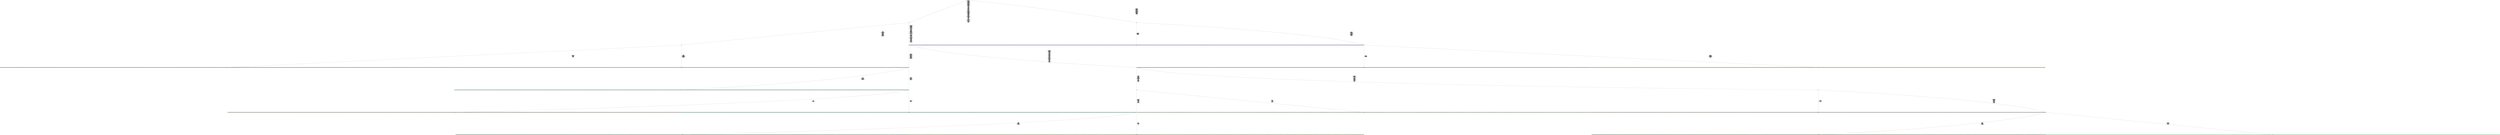 graph Tree {
node [shape=box, style="filled, rounded",color="black",penwidth="3",fontcolor="black",                 fontname=helvetica] ;
graph [ranksep="0 equally", splines=straight,                 bgcolor=transparent, dpi=200] ;
edge [fontname=helvetica, color=black] ;
0 [label="construction
Prob:  restaurants and other food services:0.0 accounting, tax preparation, bookkeeping, and payroll services:0.0 administration of economic programs and space research:0.0 administration of environmental quality and housing programs:0.0 administration of human resource programs:0.0 advertising and related services:0.1 aerospace product and parts manufacturing:0.0 agricultural chemical manufacturing:0.0 agricultural implement manufacturing:0.0 air transportation:0.0 aircraft and parts manufacturing:0.0 aluminum production and processing:0.0 animal production:0.0 animal slaughtering and processing:0.0 apparel, fabrics, and notions, merchant wholesalers:0.0 architectural, engineering, and related services:0.0 auto parts, accessories, and tire stores:0.0 automobile dealers:0.0 automotive equipment rental and leasing:0.0 automotive repair and maintenance:0.0 banking and related activities:0.0 barber shops:0.0 beauty salons:0.0 beverage manufacturing:0.0 building material and supplies dealers:0.0 bus service and urban transit:0.0 business support services:0.0 business, professional, political, and similar organizations:0.0 business, technical, and trade schools and training:0.0 car washes:0.0 carpet and rug mills:0.0 child day care services:0.0 civic, social, advocacy organizations, and grantmaking and giving services:0.0 clothing stores:0.0 colleges and universities, including junior colleges:0.0 commercial and industrial machinery and equipment repair and maintenance:0.0 commercial and service industry machinery manufacturing:0.0 commercial, industrial, and other intangible assets rental and leasing:0.0 communications, and audio and video equipment manufacturing:0.0 computer and peripheral equipment manufacturing:0.0 computer systems design and related services:0.0 construction:0.1 construction, and mining and oil and gas field machinery manufacturing:0.0 couriers and messengers:0.0 crop production:0.0 cut and sew apparel manufacturing:0.0 cutlery and hand tool manufacturing:0.0 dairy product manufacturing:0.0 department stores and discount stores:0.0 drinking places, alcoholic beverages:0.0 drycleaning and laundry services:0.0 electric power generation, transmission, and distribution:0.0 electrical and electronic goods, merchant wholesalers:0.0 electrical lighting and electrical equipment manufacturing, and other electrical component manufacturing, n.e.c.:0.0 electronic and precision equipment repair and maintenance:0.0 electronic component and product manufacturing, n.e.c.:0.0 elementary and secondary schools:0.0 employment services:0.0 executive offices and legislative bodies:0.0 fabric mills, except knitting mills:0.0 farm supplies, merchant wholesalers:0.0 fiber, yarn, and thread mills:0.0 foundries:0.0 fuel dealers:0.0 furniture and home furnishings stores:0.0 furniture and related product manufacturing:0.0 gasoline stations:0.0 gift, novelty, and souvenir shops:0.0 glass and glass product manufacturing:0.0 groceries and related products, merchant wholesalers:0.0 grocery stores:0.0 hardware stores:0.0 health and personal care, except drug, stores:0.0 home health care services:0.0 hospitals:0.0 household appliance stores:0.0 independent artists, performing arts, spectator sports, and related industries:0.0 individual and family services:0.0 industrial and miscellaneous chemicals:0.0 insurance carriers and related activities:0.0 internet publishing and broadcasting and web search portals:0.0 investigation and security services:0.0 iron and steel mills and steel product manufacturing:0.0 jewelry, luggage, and leather goods stores:0.0 justice, public order, and safety activities:0.0 landscaping services:0.0 lawn and garden equipment and supplies stores:0.0 leather tanning and finishing and other allied products manufacturing:0.0 legal services:0.0 libraries and archives:0.0 logging:0.0 machinery manufacturing, n.e.c.:0.0 machinery, equipment, and supplies, merchant wholesalers:0.0 management, scientific, and technical consulting services:0.0 medical equipment and supplies manufacturing:0.0 metal forgings and stampings:0.0 miscellaneous durable goods, merchant wholesalers:0.0 miscellaneous general merchandise stores:0.0 miscellaneous manufacturing, n.e.c.:0.0 miscellaneous retail stores:0.0 miscellaneous wood products:0.0 motion pictures and video industries:0.0 motor vehicles and motor vehicle equipment manufacturing:0.0 museums, art galleries, historical sites, and similar institutions:0.0 nail salons and other personal care services:0.0 national security and international affairs:0.0 natural gas distribution:0.0 navigational, measuring, electromedical, and control instruments manufacturing:0.0 newspaper publishers:0.0 non-depository credit and related activities:0.0 not specified food industries:0.0 not specified manufacturing industries:0.0 not specified retail trade:0.0 not specified wholesale trade:0.0 nursing care facilities:0.0 office supplies and stationery stores:0.0 offices of chiropractors:0.0 offices of dentists:0.0 offices of optometrists:0.0 offices of other health practitioners:0.0 offices of physicians:0.0 other administrative and other support services:0.0 other amusement, gambling, and recreation industries:0.0 other consumer goods rental:0.0 other direct selling establishments:0.0 other health care services:0.0 other personal services:0.0 other professional, scientific, and technical services:0.0 other schools and instruction, and educational support services:0.0 outpatient care centers:0.0 paint, coating, and adhesive manufacturing:0.0 paper and paper products, merchant wholesalers:0.0 periodical, book, and directory publishers:0.0 personal and household goods repair and maintenance:0.0 petroleum and petroleum products, merchant wholesalers:0.0 petroleum refining:0.0 pharmaceutical and medicine manufacturing:0.0 pharmacies and drug stores:0.0 pipeline transportation:0.0 plastics product manufacturing:0.0 postal service:0.0 pottery, ceramics, and plumbing fixture manufacturing:0.0 private households:0.0 professional and commercial equipment and supplies, merchant wholesalers:0.0 public finance activities:0.0 radio and television broadcasting and cable subscription programming:0.0 radio, tv, and computer stores:0.0 rail transportation:0.0 railroad rolling stock manufacturing:0.0 real estate:0.0 religious organizations:0.0 residential care facilities, without nursing:0.0 resin, synthetic rubber and fibers, and filaments manufacturing:0.0 retail bakeries:0.0 retail florists:0.0 savings institutions, including credit unions:0.0 scientific research and development services:0.0 seafood and other miscellaneous foods, n.e.c.:0.0 securities, commodities, funds, trusts, and other financial investments:0.0 services incidental to transportation:0.0 services to buildings and dwellings:0.0 sewage treatment facilities:0.0 sewing, needlework, and piece goods stores:0.0 soap, cleaning compound, and cosmetics manufacturing:0.0 specialized design services:0.0 specialty food stores:0.0 sporting goods, camera, and hobby and toy stores:0.0 structural metals, and boiler, tank, and shipping container manufacturing:0.0 sugar and confectionery products:0.0 support activities for agriculture and forestry:0.0 support activities for mining:0.0 taxi and limousine service:0.0 travel arrangements and reservation services:0.0 traveler accommodation:0.0 truck transportation:0.0 u.s. air force:0.0 u.s. armed forces/n.s.:0.0 u.s. army:0.0 u.s. navy:0.0 used merchandise stores:0.0 veneer, plywood, and engineered wood products:0.0 veterinary services:0.0 vocational rehabilitation services:0.0 warehousing and storage:0.0 waste management and remediation services:0.0 water transportation:0.0 water, steam, air-conditioning, and irrigation systems:0.0 wired telecommunications carriers:0.0
Frac: 0.075", fillcolor="#a3c59f"] ;
1 [label="SPISCO08", fillcolor="#a8c4a7"] ;
2 [label="child day care services
Prob:  restaurants and other food services:0.0 accounting, tax preparation, bookkeeping, and payroll services:0.0 administration of economic programs and space research:0.0 administration of environmental quality and housing programs:0.0 administration of human resource programs:0.0 advertising and related services:0.0 aerospace product and parts manufacturing:0.0 agricultural chemical manufacturing:0.0 agricultural implement manufacturing:0.0 air transportation:0.0 aircraft and parts manufacturing:0.0 aluminum production and processing:0.0 animal production:0.0 animal slaughtering and processing:0.0 apparel, fabrics, and notions, merchant wholesalers:0.0 architectural, engineering, and related services:0.0 auto parts, accessories, and tire stores:0.0 automobile dealers:0.0 automotive equipment rental and leasing:0.0 automotive repair and maintenance:0.0 banking and related activities:0.0 barber shops:0.0 beauty salons:0.0 beverage manufacturing:0.0 building material and supplies dealers:0.0 bus service and urban transit:0.0 business support services:0.0 business, professional, political, and similar organizations:0.0 business, technical, and trade schools and training:0.0 car washes:0.0 carpet and rug mills:0.0 child day care services:0.1 civic, social, advocacy organizations, and grantmaking and giving services:0.0 clothing stores:0.0 colleges and universities, including junior colleges:0.0 commercial and industrial machinery and equipment repair and maintenance:0.0 commercial and service industry machinery manufacturing:0.0 commercial, industrial, and other intangible assets rental and leasing:0.0 communications, and audio and video equipment manufacturing:0.0 computer and peripheral equipment manufacturing:0.0 computer systems design and related services:0.0 construction:0.1 construction, and mining and oil and gas field machinery manufacturing:0.0 couriers and messengers:0.0 crop production:0.0 cut and sew apparel manufacturing:0.0 cutlery and hand tool manufacturing:0.0 dairy product manufacturing:0.0 department stores and discount stores:0.0 drinking places, alcoholic beverages:0.0 drycleaning and laundry services:0.0 electric power generation, transmission, and distribution:0.0 electrical and electronic goods, merchant wholesalers:0.0 electrical lighting and electrical equipment manufacturing, and other electrical component manufacturing, n.e.c.:0.0 electronic and precision equipment repair and maintenance:0.0 electronic component and product manufacturing, n.e.c.:0.0 elementary and secondary schools:0.0 employment services:0.0 executive offices and legislative bodies:0.0 fabric mills, except knitting mills:0.0 farm supplies, merchant wholesalers:0.0 fiber, yarn, and thread mills:0.0 foundries:0.0 fuel dealers:0.0 furniture and home furnishings stores:0.0 furniture and related product manufacturing:0.0 gasoline stations:0.0 gift, novelty, and souvenir shops:0.0 glass and glass product manufacturing:0.0 groceries and related products, merchant wholesalers:0.0 grocery stores:0.0 hardware stores:0.0 health and personal care, except drug, stores:0.0 home health care services:0.0 hospitals:0.1 household appliance stores:0.0 independent artists, performing arts, spectator sports, and related industries:0.0 individual and family services:0.0 industrial and miscellaneous chemicals:0.0 insurance carriers and related activities:0.0 internet publishing and broadcasting and web search portals:0.0 investigation and security services:0.0 iron and steel mills and steel product manufacturing:0.0 jewelry, luggage, and leather goods stores:0.0 justice, public order, and safety activities:0.0 landscaping services:0.0 lawn and garden equipment and supplies stores:0.0 leather tanning and finishing and other allied products manufacturing:0.0 legal services:0.0 libraries and archives:0.0 logging:0.0 machinery manufacturing, n.e.c.:0.0 machinery, equipment, and supplies, merchant wholesalers:0.0 management, scientific, and technical consulting services:0.0 medical equipment and supplies manufacturing:0.0 metal forgings and stampings:0.0 miscellaneous durable goods, merchant wholesalers:0.0 miscellaneous general merchandise stores:0.0 miscellaneous manufacturing, n.e.c.:0.0 miscellaneous retail stores:0.0 miscellaneous wood products:0.0 motion pictures and video industries:0.0 motor vehicles and motor vehicle equipment manufacturing:0.0 museums, art galleries, historical sites, and similar institutions:0.0 nail salons and other personal care services:0.0 national security and international affairs:0.0 natural gas distribution:0.0 navigational, measuring, electromedical, and control instruments manufacturing:0.0 newspaper publishers:0.0 non-depository credit and related activities:0.0 not specified food industries:0.0 not specified manufacturing industries:0.0 not specified retail trade:0.0 not specified wholesale trade:0.0 nursing care facilities:0.0 office supplies and stationery stores:0.0 offices of chiropractors:0.0 offices of dentists:0.0 offices of optometrists:0.0 offices of other health practitioners:0.0 offices of physicians:0.0 other administrative and other support services:0.0 other amusement, gambling, and recreation industries:0.0 other consumer goods rental:0.0 other direct selling establishments:0.0 other health care services:0.0 other personal services:0.0 other professional, scientific, and technical services:0.0 other schools and instruction, and educational support services:0.0 outpatient care centers:0.0 paint, coating, and adhesive manufacturing:0.0 paper and paper products, merchant wholesalers:0.0 periodical, book, and directory publishers:0.0 personal and household goods repair and maintenance:0.0 petroleum and petroleum products, merchant wholesalers:0.0 petroleum refining:0.0 pharmaceutical and medicine manufacturing:0.0 pharmacies and drug stores:0.0 pipeline transportation:0.0 plastics product manufacturing:0.0 postal service:0.0 pottery, ceramics, and plumbing fixture manufacturing:0.0 private households:0.0 professional and commercial equipment and supplies, merchant wholesalers:0.0 public finance activities:0.0 radio and television broadcasting and cable subscription programming:0.0 radio, tv, and computer stores:0.0 rail transportation:0.0 railroad rolling stock manufacturing:0.0 real estate:0.0 religious organizations:0.0 residential care facilities, without nursing:0.0 resin, synthetic rubber and fibers, and filaments manufacturing:0.0 retail bakeries:0.0 retail florists:0.0 savings institutions, including credit unions:0.0 scientific research and development services:0.0 seafood and other miscellaneous foods, n.e.c.:0.0 securities, commodities, funds, trusts, and other financial investments:0.0 services incidental to transportation:0.0 services to buildings and dwellings:0.0 sewage treatment facilities:0.0 sewing, needlework, and piece goods stores:0.0 soap, cleaning compound, and cosmetics manufacturing:0.0 specialized design services:0.0 specialty food stores:0.0 sporting goods, camera, and hobby and toy stores:0.0 structural metals, and boiler, tank, and shipping container manufacturing:0.0 sugar and confectionery products:0.0 support activities for agriculture and forestry:0.0 support activities for mining:0.0 taxi and limousine service:0.0 travel arrangements and reservation services:0.0 traveler accommodation:0.0 truck transportation:0.0 u.s. air force:0.0 u.s. armed forces/n.s.:0.0 u.s. army:0.0 u.s. navy:0.0 used merchandise stores:0.0 veneer, plywood, and engineered wood products:0.0 veterinary services:0.0 vocational rehabilitation services:0.0 warehousing and storage:0.0 waste management and remediation services:0.0 water transportation:0.0 water, steam, air-conditioning, and irrigation systems:0.0 wired telecommunications carriers:0.0
Frac: 0.091", fillcolor="#acc4ad"] ;
3 [label="SPISCO08", fillcolor="#a4c9a7"] ;
4 [label="real estate
Prob:  restaurants and other food services:0.0 accounting, tax preparation, bookkeeping, and payroll services:0.0 administration of economic programs and space research:0.0 administration of environmental quality and housing programs:0.0 administration of human resource programs:0.0 advertising and related services:0.0 aerospace product and parts manufacturing:0.0 agricultural chemical manufacturing:0.0 agricultural implement manufacturing:0.0 air transportation:0.0 aircraft and parts manufacturing:0.0 aluminum production and processing:0.0 animal production:0.0 animal slaughtering and processing:0.0 apparel, fabrics, and notions, merchant wholesalers:0.0 architectural, engineering, and related services:0.0 auto parts, accessories, and tire stores:0.0 automobile dealers:0.0 automotive equipment rental and leasing:0.0 automotive repair and maintenance:0.0 banking and related activities:0.0 barber shops:0.0 beauty salons:0.0 beverage manufacturing:0.0 building material and supplies dealers:0.0 bus service and urban transit:0.0 business support services:0.0 business, professional, political, and similar organizations:0.0 business, technical, and trade schools and training:0.0 car washes:0.0 carpet and rug mills:0.0 child day care services:0.0 civic, social, advocacy organizations, and grantmaking and giving services:0.0 clothing stores:0.0 colleges and universities, including junior colleges:0.1 commercial and industrial machinery and equipment repair and maintenance:0.0 commercial and service industry machinery manufacturing:0.0 commercial, industrial, and other intangible assets rental and leasing:0.0 communications, and audio and video equipment manufacturing:0.0 computer and peripheral equipment manufacturing:0.0 computer systems design and related services:0.0 construction:0.1 construction, and mining and oil and gas field machinery manufacturing:0.0 couriers and messengers:0.0 crop production:0.0 cut and sew apparel manufacturing:0.0 cutlery and hand tool manufacturing:0.0 dairy product manufacturing:0.0 department stores and discount stores:0.0 drinking places, alcoholic beverages:0.0 drycleaning and laundry services:0.0 electric power generation, transmission, and distribution:0.0 electrical and electronic goods, merchant wholesalers:0.0 electrical lighting and electrical equipment manufacturing, and other electrical component manufacturing, n.e.c.:0.0 electronic and precision equipment repair and maintenance:0.0 electronic component and product manufacturing, n.e.c.:0.0 elementary and secondary schools:0.1 employment services:0.0 executive offices and legislative bodies:0.0 fabric mills, except knitting mills:0.0 farm supplies, merchant wholesalers:0.0 fiber, yarn, and thread mills:0.0 foundries:0.0 fuel dealers:0.0 furniture and home furnishings stores:0.0 furniture and related product manufacturing:0.0 gasoline stations:0.0 gift, novelty, and souvenir shops:0.0 glass and glass product manufacturing:0.0 groceries and related products, merchant wholesalers:0.0 grocery stores:0.0 hardware stores:0.0 health and personal care, except drug, stores:0.0 home health care services:0.0 hospitals:0.0 household appliance stores:0.0 independent artists, performing arts, spectator sports, and related industries:0.0 individual and family services:0.0 industrial and miscellaneous chemicals:0.0 insurance carriers and related activities:0.0 internet publishing and broadcasting and web search portals:0.0 investigation and security services:0.0 iron and steel mills and steel product manufacturing:0.0 jewelry, luggage, and leather goods stores:0.0 justice, public order, and safety activities:0.1 landscaping services:0.1 lawn and garden equipment and supplies stores:0.0 leather tanning and finishing and other allied products manufacturing:0.0 legal services:0.1 libraries and archives:0.0 logging:0.0 machinery manufacturing, n.e.c.:0.0 machinery, equipment, and supplies, merchant wholesalers:0.0 management, scientific, and technical consulting services:0.0 medical equipment and supplies manufacturing:0.0 metal forgings and stampings:0.0 miscellaneous durable goods, merchant wholesalers:0.0 miscellaneous general merchandise stores:0.0 miscellaneous manufacturing, n.e.c.:0.0 miscellaneous retail stores:0.0 miscellaneous wood products:0.0 motion pictures and video industries:0.0 motor vehicles and motor vehicle equipment manufacturing:0.0 museums, art galleries, historical sites, and similar institutions:0.0 nail salons and other personal care services:0.0 national security and international affairs:0.0 natural gas distribution:0.0 navigational, measuring, electromedical, and control instruments manufacturing:0.0 newspaper publishers:0.0 non-depository credit and related activities:0.0 not specified food industries:0.0 not specified manufacturing industries:0.0 not specified retail trade:0.0 not specified wholesale trade:0.0 nursing care facilities:0.0 office supplies and stationery stores:0.0 offices of chiropractors:0.0 offices of dentists:0.0 offices of optometrists:0.0 offices of other health practitioners:0.0 offices of physicians:0.0 other administrative and other support services:0.0 other amusement, gambling, and recreation industries:0.0 other consumer goods rental:0.0 other direct selling establishments:0.0 other health care services:0.0 other personal services:0.0 other professional, scientific, and technical services:0.0 other schools and instruction, and educational support services:0.0 outpatient care centers:0.0 paint, coating, and adhesive manufacturing:0.0 paper and paper products, merchant wholesalers:0.0 periodical, book, and directory publishers:0.0 personal and household goods repair and maintenance:0.0 petroleum and petroleum products, merchant wholesalers:0.0 petroleum refining:0.0 pharmaceutical and medicine manufacturing:0.0 pharmacies and drug stores:0.0 pipeline transportation:0.0 plastics product manufacturing:0.0 postal service:0.0 pottery, ceramics, and plumbing fixture manufacturing:0.0 private households:0.0 professional and commercial equipment and supplies, merchant wholesalers:0.0 public finance activities:0.0 radio and television broadcasting and cable subscription programming:0.0 radio, tv, and computer stores:0.0 rail transportation:0.0 railroad rolling stock manufacturing:0.0 real estate:0.1 religious organizations:0.0 residential care facilities, without nursing:0.0 resin, synthetic rubber and fibers, and filaments manufacturing:0.0 retail bakeries:0.0 retail florists:0.0 savings institutions, including credit unions:0.0 scientific research and development services:0.0 seafood and other miscellaneous foods, n.e.c.:0.0 securities, commodities, funds, trusts, and other financial investments:0.0 services incidental to transportation:0.0 services to buildings and dwellings:0.0 sewage treatment facilities:0.0 sewing, needlework, and piece goods stores:0.0 soap, cleaning compound, and cosmetics manufacturing:0.0 specialized design services:0.0 specialty food stores:0.0 sporting goods, camera, and hobby and toy stores:0.0 structural metals, and boiler, tank, and shipping container manufacturing:0.0 sugar and confectionery products:0.0 support activities for agriculture and forestry:0.0 support activities for mining:0.0 taxi and limousine service:0.0 travel arrangements and reservation services:0.0 traveler accommodation:0.0 truck transportation:0.0 u.s. air force:0.0 u.s. armed forces/n.s.:0.0 u.s. army:0.0 u.s. navy:0.0 used merchandise stores:0.0 veneer, plywood, and engineered wood products:0.0 veterinary services:0.0 vocational rehabilitation services:0.0 warehousing and storage:0.0 waste management and remediation services:0.0 water transportation:0.0 water, steam, air-conditioning, and irrigation systems:0.0 wired telecommunications carriers:0.0
Frac: 0.083", fillcolor="#a4cfb9"] ;
5 [label="SPISCO08", fillcolor="#9dcbb1"] ;
6 [label="truck transportation
Prob:  restaurants and other food services:0.0 accounting, tax preparation, bookkeeping, and payroll services:0.0 administration of economic programs and space research:0.0 administration of environmental quality and housing programs:0.0 administration of human resource programs:0.0 advertising and related services:0.0 aerospace product and parts manufacturing:0.0 agricultural chemical manufacturing:0.0 agricultural implement manufacturing:0.0 air transportation:0.0 aircraft and parts manufacturing:0.0 aluminum production and processing:0.0 animal production:0.0 animal slaughtering and processing:0.0 apparel, fabrics, and notions, merchant wholesalers:0.0 architectural, engineering, and related services:0.1 auto parts, accessories, and tire stores:0.0 automobile dealers:0.0 automotive equipment rental and leasing:0.0 automotive repair and maintenance:0.0 banking and related activities:0.0 barber shops:0.0 beauty salons:0.0 beverage manufacturing:0.0 building material and supplies dealers:0.0 bus service and urban transit:0.0 business support services:0.0 business, professional, political, and similar organizations:0.0 business, technical, and trade schools and training:0.0 car washes:0.0 carpet and rug mills:0.0 child day care services:0.0 civic, social, advocacy organizations, and grantmaking and giving services:0.0 clothing stores:0.0 colleges and universities, including junior colleges:0.0 commercial and industrial machinery and equipment repair and maintenance:0.0 commercial and service industry machinery manufacturing:0.0 commercial, industrial, and other intangible assets rental and leasing:0.0 communications, and audio and video equipment manufacturing:0.0 computer and peripheral equipment manufacturing:0.0 computer systems design and related services:0.0 construction:0.0 construction, and mining and oil and gas field machinery manufacturing:0.0 couriers and messengers:0.0 crop production:0.0 cut and sew apparel manufacturing:0.0 cutlery and hand tool manufacturing:0.0 dairy product manufacturing:0.0 department stores and discount stores:0.0 drinking places, alcoholic beverages:0.0 drycleaning and laundry services:0.0 electric power generation, transmission, and distribution:0.0 electrical and electronic goods, merchant wholesalers:0.0 electrical lighting and electrical equipment manufacturing, and other electrical component manufacturing, n.e.c.:0.0 electronic and precision equipment repair and maintenance:0.0 electronic component and product manufacturing, n.e.c.:0.0 elementary and secondary schools:0.0 employment services:0.0 executive offices and legislative bodies:0.0 fabric mills, except knitting mills:0.0 farm supplies, merchant wholesalers:0.0 fiber, yarn, and thread mills:0.0 foundries:0.0 fuel dealers:0.0 furniture and home furnishings stores:0.0 furniture and related product manufacturing:0.0 gasoline stations:0.1 gift, novelty, and souvenir shops:0.0 glass and glass product manufacturing:0.0 groceries and related products, merchant wholesalers:0.0 grocery stores:0.1 hardware stores:0.0 health and personal care, except drug, stores:0.0 home health care services:0.0 hospitals:0.0 household appliance stores:0.0 independent artists, performing arts, spectator sports, and related industries:0.0 individual and family services:0.0 industrial and miscellaneous chemicals:0.0 insurance carriers and related activities:0.0 internet publishing and broadcasting and web search portals:0.0 investigation and security services:0.0 iron and steel mills and steel product manufacturing:0.0 jewelry, luggage, and leather goods stores:0.0 justice, public order, and safety activities:0.0 landscaping services:0.0 lawn and garden equipment and supplies stores:0.0 leather tanning and finishing and other allied products manufacturing:0.0 legal services:0.0 libraries and archives:0.0 logging:0.0 machinery manufacturing, n.e.c.:0.0 machinery, equipment, and supplies, merchant wholesalers:0.0 management, scientific, and technical consulting services:0.0 medical equipment and supplies manufacturing:0.0 metal forgings and stampings:0.0 miscellaneous durable goods, merchant wholesalers:0.0 miscellaneous general merchandise stores:0.0 miscellaneous manufacturing, n.e.c.:0.0 miscellaneous retail stores:0.0 miscellaneous wood products:0.0 motion pictures and video industries:0.0 motor vehicles and motor vehicle equipment manufacturing:0.0 museums, art galleries, historical sites, and similar institutions:0.0 nail salons and other personal care services:0.0 national security and international affairs:0.0 natural gas distribution:0.0 navigational, measuring, electromedical, and control instruments manufacturing:0.0 newspaper publishers:0.0 non-depository credit and related activities:0.0 not specified food industries:0.0 not specified manufacturing industries:0.0 not specified retail trade:0.0 not specified wholesale trade:0.0 nursing care facilities:0.0 office supplies and stationery stores:0.0 offices of chiropractors:0.0 offices of dentists:0.0 offices of optometrists:0.0 offices of other health practitioners:0.0 offices of physicians:0.0 other administrative and other support services:0.0 other amusement, gambling, and recreation industries:0.0 other consumer goods rental:0.0 other direct selling establishments:0.0 other health care services:0.0 other personal services:0.0 other professional, scientific, and technical services:0.0 other schools and instruction, and educational support services:0.0 outpatient care centers:0.0 paint, coating, and adhesive manufacturing:0.0 paper and paper products, merchant wholesalers:0.0 periodical, book, and directory publishers:0.0 personal and household goods repair and maintenance:0.0 petroleum and petroleum products, merchant wholesalers:0.0 petroleum refining:0.0 pharmaceutical and medicine manufacturing:0.0 pharmacies and drug stores:0.0 pipeline transportation:0.0 plastics product manufacturing:0.0 postal service:0.0 pottery, ceramics, and plumbing fixture manufacturing:0.0 private households:0.0 professional and commercial equipment and supplies, merchant wholesalers:0.0 public finance activities:0.0 radio and television broadcasting and cable subscription programming:0.0 radio, tv, and computer stores:0.0 rail transportation:0.0 railroad rolling stock manufacturing:0.0 real estate:0.0 religious organizations:0.0 residential care facilities, without nursing:0.0 resin, synthetic rubber and fibers, and filaments manufacturing:0.0 retail bakeries:0.0 retail florists:0.0 savings institutions, including credit unions:0.0 scientific research and development services:0.0 seafood and other miscellaneous foods, n.e.c.:0.0 securities, commodities, funds, trusts, and other financial investments:0.0 services incidental to transportation:0.0 services to buildings and dwellings:0.0 sewage treatment facilities:0.0 sewing, needlework, and piece goods stores:0.0 soap, cleaning compound, and cosmetics manufacturing:0.0 specialized design services:0.0 specialty food stores:0.0 sporting goods, camera, and hobby and toy stores:0.0 structural metals, and boiler, tank, and shipping container manufacturing:0.0 sugar and confectionery products:0.0 support activities for agriculture and forestry:0.0 support activities for mining:0.0 taxi and limousine service:0.0 travel arrangements and reservation services:0.0 traveler accommodation:0.0 truck transportation:0.2 u.s. air force:0.0 u.s. armed forces/n.s.:0.0 u.s. army:0.0 u.s. navy:0.0 used merchandise stores:0.0 veneer, plywood, and engineered wood products:0.0 veterinary services:0.0 vocational rehabilitation services:0.0 warehousing and storage:0.0 waste management and remediation services:0.0 water transportation:0.0 water, steam, air-conditioning, and irrigation systems:0.0 wired telecommunications carriers:0.0
Frac: 0.058", fillcolor="#b9ba97"] ;
7 [label="SPISCO08", fillcolor="#98c8ab"] ;
8 [label="elementary and secondary schools
Prob:  restaurants and other food services:0.0 accounting, tax preparation, bookkeeping, and payroll services:0.0 administration of economic programs and space research:0.0 administration of environmental quality and housing programs:0.0 administration of human resource programs:0.0 advertising and related services:0.0 aerospace product and parts manufacturing:0.0 agricultural chemical manufacturing:0.0 agricultural implement manufacturing:0.0 air transportation:0.0 aircraft and parts manufacturing:0.0 aluminum production and processing:0.0 animal production:0.0 animal slaughtering and processing:0.0 apparel, fabrics, and notions, merchant wholesalers:0.0 architectural, engineering, and related services:0.0 auto parts, accessories, and tire stores:0.0 automobile dealers:0.0 automotive equipment rental and leasing:0.0 automotive repair and maintenance:0.0 banking and related activities:0.0 barber shops:0.0 beauty salons:0.0 beverage manufacturing:0.0 building material and supplies dealers:0.0 bus service and urban transit:0.0 business support services:0.0 business, professional, political, and similar organizations:0.0 business, technical, and trade schools and training:0.0 car washes:0.0 carpet and rug mills:0.0 child day care services:0.0 civic, social, advocacy organizations, and grantmaking and giving services:0.0 clothing stores:0.0 colleges and universities, including junior colleges:0.0 commercial and industrial machinery and equipment repair and maintenance:0.0 commercial and service industry machinery manufacturing:0.0 commercial, industrial, and other intangible assets rental and leasing:0.0 communications, and audio and video equipment manufacturing:0.0 computer and peripheral equipment manufacturing:0.0 computer systems design and related services:0.0 construction:0.1 construction, and mining and oil and gas field machinery manufacturing:0.0 couriers and messengers:0.0 crop production:0.0 cut and sew apparel manufacturing:0.0 cutlery and hand tool manufacturing:0.0 dairy product manufacturing:0.0 department stores and discount stores:0.0 drinking places, alcoholic beverages:0.0 drycleaning and laundry services:0.0 electric power generation, transmission, and distribution:0.0 electrical and electronic goods, merchant wholesalers:0.0 electrical lighting and electrical equipment manufacturing, and other electrical component manufacturing, n.e.c.:0.0 electronic and precision equipment repair and maintenance:0.0 electronic component and product manufacturing, n.e.c.:0.0 elementary and secondary schools:0.3 employment services:0.0 executive offices and legislative bodies:0.0 fabric mills, except knitting mills:0.0 farm supplies, merchant wholesalers:0.0 fiber, yarn, and thread mills:0.0 foundries:0.0 fuel dealers:0.0 furniture and home furnishings stores:0.0 furniture and related product manufacturing:0.0 gasoline stations:0.0 gift, novelty, and souvenir shops:0.0 glass and glass product manufacturing:0.0 groceries and related products, merchant wholesalers:0.0 grocery stores:0.0 hardware stores:0.0 health and personal care, except drug, stores:0.0 home health care services:0.0 hospitals:0.2 household appliance stores:0.0 independent artists, performing arts, spectator sports, and related industries:0.0 individual and family services:0.0 industrial and miscellaneous chemicals:0.0 insurance carriers and related activities:0.0 internet publishing and broadcasting and web search portals:0.0 investigation and security services:0.0 iron and steel mills and steel product manufacturing:0.0 jewelry, luggage, and leather goods stores:0.0 justice, public order, and safety activities:0.0 landscaping services:0.0 lawn and garden equipment and supplies stores:0.0 leather tanning and finishing and other allied products manufacturing:0.0 legal services:0.0 libraries and archives:0.0 logging:0.0 machinery manufacturing, n.e.c.:0.0 machinery, equipment, and supplies, merchant wholesalers:0.0 management, scientific, and technical consulting services:0.0 medical equipment and supplies manufacturing:0.0 metal forgings and stampings:0.0 miscellaneous durable goods, merchant wholesalers:0.0 miscellaneous general merchandise stores:0.0 miscellaneous manufacturing, n.e.c.:0.0 miscellaneous retail stores:0.0 miscellaneous wood products:0.0 motion pictures and video industries:0.0 motor vehicles and motor vehicle equipment manufacturing:0.0 museums, art galleries, historical sites, and similar institutions:0.0 nail salons and other personal care services:0.0 national security and international affairs:0.0 natural gas distribution:0.0 navigational, measuring, electromedical, and control instruments manufacturing:0.0 newspaper publishers:0.0 non-depository credit and related activities:0.0 not specified food industries:0.0 not specified manufacturing industries:0.0 not specified retail trade:0.0 not specified wholesale trade:0.0 nursing care facilities:0.0 office supplies and stationery stores:0.0 offices of chiropractors:0.0 offices of dentists:0.1 offices of optometrists:0.0 offices of other health practitioners:0.0 offices of physicians:0.0 other administrative and other support services:0.0 other amusement, gambling, and recreation industries:0.0 other consumer goods rental:0.0 other direct selling establishments:0.0 other health care services:0.0 other personal services:0.0 other professional, scientific, and technical services:0.0 other schools and instruction, and educational support services:0.0 outpatient care centers:0.0 paint, coating, and adhesive manufacturing:0.0 paper and paper products, merchant wholesalers:0.0 periodical, book, and directory publishers:0.0 personal and household goods repair and maintenance:0.0 petroleum and petroleum products, merchant wholesalers:0.0 petroleum refining:0.0 pharmaceutical and medicine manufacturing:0.0 pharmacies and drug stores:0.0 pipeline transportation:0.0 plastics product manufacturing:0.0 postal service:0.0 pottery, ceramics, and plumbing fixture manufacturing:0.0 private households:0.0 professional and commercial equipment and supplies, merchant wholesalers:0.0 public finance activities:0.0 radio and television broadcasting and cable subscription programming:0.0 radio, tv, and computer stores:0.0 rail transportation:0.0 railroad rolling stock manufacturing:0.0 real estate:0.0 religious organizations:0.0 residential care facilities, without nursing:0.0 resin, synthetic rubber and fibers, and filaments manufacturing:0.0 retail bakeries:0.0 retail florists:0.0 savings institutions, including credit unions:0.0 scientific research and development services:0.0 seafood and other miscellaneous foods, n.e.c.:0.0 securities, commodities, funds, trusts, and other financial investments:0.0 services incidental to transportation:0.0 services to buildings and dwellings:0.0 sewage treatment facilities:0.0 sewing, needlework, and piece goods stores:0.0 soap, cleaning compound, and cosmetics manufacturing:0.0 specialized design services:0.0 specialty food stores:0.0 sporting goods, camera, and hobby and toy stores:0.0 structural metals, and boiler, tank, and shipping container manufacturing:0.0 sugar and confectionery products:0.0 support activities for agriculture and forestry:0.0 support activities for mining:0.0 taxi and limousine service:0.0 travel arrangements and reservation services:0.0 traveler accommodation:0.0 truck transportation:0.0 u.s. air force:0.0 u.s. armed forces/n.s.:0.0 u.s. army:0.0 u.s. navy:0.0 used merchandise stores:0.0 veneer, plywood, and engineered wood products:0.0 veterinary services:0.0 vocational rehabilitation services:0.0 warehousing and storage:0.0 waste management and remediation services:0.0 water transportation:0.0 water, steam, air-conditioning, and irrigation systems:0.0 wired telecommunications carriers:0.0
Frac: 0.067", fillcolor="#7bd4bd"] ;
9 [label="SPISCO08", fillcolor="#a3cba7"] ;
10 [label="elementary and secondary schools
Prob:  restaurants and other food services:0.0 accounting, tax preparation, bookkeeping, and payroll services:0.0 administration of economic programs and space research:0.0 administration of environmental quality and housing programs:0.0 administration of human resource programs:0.0 advertising and related services:0.0 aerospace product and parts manufacturing:0.0 agricultural chemical manufacturing:0.0 agricultural implement manufacturing:0.0 air transportation:0.0 aircraft and parts manufacturing:0.0 aluminum production and processing:0.0 animal production:0.0 animal slaughtering and processing:0.0 apparel, fabrics, and notions, merchant wholesalers:0.0 architectural, engineering, and related services:0.0 auto parts, accessories, and tire stores:0.0 automobile dealers:0.0 automotive equipment rental and leasing:0.0 automotive repair and maintenance:0.0 banking and related activities:0.0 barber shops:0.0 beauty salons:0.0 beverage manufacturing:0.0 building material and supplies dealers:0.0 bus service and urban transit:0.0 business support services:0.0 business, professional, political, and similar organizations:0.0 business, technical, and trade schools and training:0.0 car washes:0.0 carpet and rug mills:0.0 child day care services:0.0 civic, social, advocacy organizations, and grantmaking and giving services:0.0 clothing stores:0.0 colleges and universities, including junior colleges:0.0 commercial and industrial machinery and equipment repair and maintenance:0.0 commercial and service industry machinery manufacturing:0.0 commercial, industrial, and other intangible assets rental and leasing:0.0 communications, and audio and video equipment manufacturing:0.0 computer and peripheral equipment manufacturing:0.0 computer systems design and related services:0.0 construction:0.0 construction, and mining and oil and gas field machinery manufacturing:0.0 couriers and messengers:0.0 crop production:0.0 cut and sew apparel manufacturing:0.0 cutlery and hand tool manufacturing:0.0 dairy product manufacturing:0.0 department stores and discount stores:0.0 drinking places, alcoholic beverages:0.0 drycleaning and laundry services:0.0 electric power generation, transmission, and distribution:0.0 electrical and electronic goods, merchant wholesalers:0.0 electrical lighting and electrical equipment manufacturing, and other electrical component manufacturing, n.e.c.:0.0 electronic and precision equipment repair and maintenance:0.0 electronic component and product manufacturing, n.e.c.:0.0 elementary and secondary schools:0.3 employment services:0.0 executive offices and legislative bodies:0.0 fabric mills, except knitting mills:0.0 farm supplies, merchant wholesalers:0.0 fiber, yarn, and thread mills:0.0 foundries:0.0 fuel dealers:0.0 furniture and home furnishings stores:0.0 furniture and related product manufacturing:0.0 gasoline stations:0.0 gift, novelty, and souvenir shops:0.0 glass and glass product manufacturing:0.0 groceries and related products, merchant wholesalers:0.0 grocery stores:0.0 hardware stores:0.0 health and personal care, except drug, stores:0.0 home health care services:0.0 hospitals:0.0 household appliance stores:0.0 independent artists, performing arts, spectator sports, and related industries:0.0 individual and family services:0.0 industrial and miscellaneous chemicals:0.0 insurance carriers and related activities:0.0 internet publishing and broadcasting and web search portals:0.0 investigation and security services:0.0 iron and steel mills and steel product manufacturing:0.0 jewelry, luggage, and leather goods stores:0.0 justice, public order, and safety activities:0.0 landscaping services:0.0 lawn and garden equipment and supplies stores:0.0 leather tanning and finishing and other allied products manufacturing:0.0 legal services:0.0 libraries and archives:0.0 logging:0.0 machinery manufacturing, n.e.c.:0.0 machinery, equipment, and supplies, merchant wholesalers:0.0 management, scientific, and technical consulting services:0.0 medical equipment and supplies manufacturing:0.0 metal forgings and stampings:0.0 miscellaneous durable goods, merchant wholesalers:0.0 miscellaneous general merchandise stores:0.0 miscellaneous manufacturing, n.e.c.:0.0 miscellaneous retail stores:0.0 miscellaneous wood products:0.0 motion pictures and video industries:0.0 motor vehicles and motor vehicle equipment manufacturing:0.0 museums, art galleries, historical sites, and similar institutions:0.0 nail salons and other personal care services:0.0 national security and international affairs:0.0 natural gas distribution:0.0 navigational, measuring, electromedical, and control instruments manufacturing:0.0 newspaper publishers:0.0 non-depository credit and related activities:0.0 not specified food industries:0.0 not specified manufacturing industries:0.0 not specified retail trade:0.0 not specified wholesale trade:0.0 nursing care facilities:0.0 office supplies and stationery stores:0.0 offices of chiropractors:0.0 offices of dentists:0.0 offices of optometrists:0.0 offices of other health practitioners:0.0 offices of physicians:0.0 other administrative and other support services:0.0 other amusement, gambling, and recreation industries:0.0 other consumer goods rental:0.0 other direct selling establishments:0.0 other health care services:0.0 other personal services:0.0 other professional, scientific, and technical services:0.0 other schools and instruction, and educational support services:0.0 outpatient care centers:0.0 paint, coating, and adhesive manufacturing:0.0 paper and paper products, merchant wholesalers:0.0 periodical, book, and directory publishers:0.0 personal and household goods repair and maintenance:0.0 petroleum and petroleum products, merchant wholesalers:0.0 petroleum refining:0.0 pharmaceutical and medicine manufacturing:0.0 pharmacies and drug stores:0.0 pipeline transportation:0.0 plastics product manufacturing:0.0 postal service:0.0 pottery, ceramics, and plumbing fixture manufacturing:0.0 private households:0.0 professional and commercial equipment and supplies, merchant wholesalers:0.0 public finance activities:0.0 radio and television broadcasting and cable subscription programming:0.0 radio, tv, and computer stores:0.0 rail transportation:0.0 railroad rolling stock manufacturing:0.0 real estate:0.0 religious organizations:0.0 residential care facilities, without nursing:0.0 resin, synthetic rubber and fibers, and filaments manufacturing:0.0 retail bakeries:0.0 retail florists:0.0 savings institutions, including credit unions:0.0 scientific research and development services:0.0 seafood and other miscellaneous foods, n.e.c.:0.0 securities, commodities, funds, trusts, and other financial investments:0.0 services incidental to transportation:0.0 services to buildings and dwellings:0.0 sewage treatment facilities:0.0 sewing, needlework, and piece goods stores:0.0 soap, cleaning compound, and cosmetics manufacturing:0.0 specialized design services:0.0 specialty food stores:0.0 sporting goods, camera, and hobby and toy stores:0.0 structural metals, and boiler, tank, and shipping container manufacturing:0.0 sugar and confectionery products:0.0 support activities for agriculture and forestry:0.0 support activities for mining:0.0 taxi and limousine service:0.0 travel arrangements and reservation services:0.0 traveler accommodation:0.0 truck transportation:0.0 u.s. air force:0.0 u.s. armed forces/n.s.:0.0 u.s. army:0.0 u.s. navy:0.0 used merchandise stores:0.0 veneer, plywood, and engineered wood products:0.0 veterinary services:0.0 vocational rehabilitation services:0.0 warehousing and storage:0.0 waste management and remediation services:0.0 water transportation:0.0 water, steam, air-conditioning, and irrigation systems:0.0 wired telecommunications carriers:0.0
Frac: 0.09", fillcolor="#9ac7a7"] ;
11 [label="SPISCO08", fillcolor="#a8c8a2"] ;
12 [label="computer systems design and related services
Prob:  restaurants and other food services:0.0 accounting, tax preparation, bookkeeping, and payroll services:0.0 administration of economic programs and space research:0.0 administration of environmental quality and housing programs:0.0 administration of human resource programs:0.0 advertising and related services:0.0 aerospace product and parts manufacturing:0.0 agricultural chemical manufacturing:0.0 agricultural implement manufacturing:0.0 air transportation:0.0 aircraft and parts manufacturing:0.0 aluminum production and processing:0.0 animal production:0.0 animal slaughtering and processing:0.0 apparel, fabrics, and notions, merchant wholesalers:0.0 architectural, engineering, and related services:0.0 auto parts, accessories, and tire stores:0.0 automobile dealers:0.0 automotive equipment rental and leasing:0.0 automotive repair and maintenance:0.0 banking and related activities:0.0 barber shops:0.0 beauty salons:0.0 beverage manufacturing:0.0 building material and supplies dealers:0.0 bus service and urban transit:0.0 business support services:0.0 business, professional, political, and similar organizations:0.0 business, technical, and trade schools and training:0.0 car washes:0.0 carpet and rug mills:0.0 child day care services:0.0 civic, social, advocacy organizations, and grantmaking and giving services:0.0 clothing stores:0.0 colleges and universities, including junior colleges:0.0 commercial and industrial machinery and equipment repair and maintenance:0.0 commercial and service industry machinery manufacturing:0.0 commercial, industrial, and other intangible assets rental and leasing:0.0 communications, and audio and video equipment manufacturing:0.0 computer and peripheral equipment manufacturing:0.0 computer systems design and related services:0.1 construction:0.1 construction, and mining and oil and gas field machinery manufacturing:0.0 couriers and messengers:0.0 crop production:0.0 cut and sew apparel manufacturing:0.0 cutlery and hand tool manufacturing:0.0 dairy product manufacturing:0.0 department stores and discount stores:0.0 drinking places, alcoholic beverages:0.0 drycleaning and laundry services:0.0 electric power generation, transmission, and distribution:0.0 electrical and electronic goods, merchant wholesalers:0.0 electrical lighting and electrical equipment manufacturing, and other electrical component manufacturing, n.e.c.:0.0 electronic and precision equipment repair and maintenance:0.0 electronic component and product manufacturing, n.e.c.:0.0 elementary and secondary schools:0.0 employment services:0.0 executive offices and legislative bodies:0.0 fabric mills, except knitting mills:0.0 farm supplies, merchant wholesalers:0.0 fiber, yarn, and thread mills:0.0 foundries:0.0 fuel dealers:0.0 furniture and home furnishings stores:0.0 furniture and related product manufacturing:0.0 gasoline stations:0.0 gift, novelty, and souvenir shops:0.0 glass and glass product manufacturing:0.0 groceries and related products, merchant wholesalers:0.0 grocery stores:0.0 hardware stores:0.0 health and personal care, except drug, stores:0.0 home health care services:0.0 hospitals:0.1 household appliance stores:0.0 independent artists, performing arts, spectator sports, and related industries:0.0 individual and family services:0.0 industrial and miscellaneous chemicals:0.0 insurance carriers and related activities:0.0 internet publishing and broadcasting and web search portals:0.0 investigation and security services:0.0 iron and steel mills and steel product manufacturing:0.0 jewelry, luggage, and leather goods stores:0.0 justice, public order, and safety activities:0.0 landscaping services:0.0 lawn and garden equipment and supplies stores:0.0 leather tanning and finishing and other allied products manufacturing:0.0 legal services:0.0 libraries and archives:0.0 logging:0.0 machinery manufacturing, n.e.c.:0.0 machinery, equipment, and supplies, merchant wholesalers:0.0 management, scientific, and technical consulting services:0.0 medical equipment and supplies manufacturing:0.0 metal forgings and stampings:0.0 miscellaneous durable goods, merchant wholesalers:0.0 miscellaneous general merchandise stores:0.0 miscellaneous manufacturing, n.e.c.:0.0 miscellaneous retail stores:0.0 miscellaneous wood products:0.0 motion pictures and video industries:0.0 motor vehicles and motor vehicle equipment manufacturing:0.0 museums, art galleries, historical sites, and similar institutions:0.0 nail salons and other personal care services:0.0 national security and international affairs:0.0 natural gas distribution:0.0 navigational, measuring, electromedical, and control instruments manufacturing:0.0 newspaper publishers:0.0 non-depository credit and related activities:0.0 not specified food industries:0.0 not specified manufacturing industries:0.0 not specified retail trade:0.0 not specified wholesale trade:0.0 nursing care facilities:0.0 office supplies and stationery stores:0.0 offices of chiropractors:0.0 offices of dentists:0.0 offices of optometrists:0.0 offices of other health practitioners:0.0 offices of physicians:0.0 other administrative and other support services:0.0 other amusement, gambling, and recreation industries:0.0 other consumer goods rental:0.0 other direct selling establishments:0.0 other health care services:0.0 other personal services:0.0 other professional, scientific, and technical services:0.0 other schools and instruction, and educational support services:0.0 outpatient care centers:0.0 paint, coating, and adhesive manufacturing:0.0 paper and paper products, merchant wholesalers:0.0 periodical, book, and directory publishers:0.0 personal and household goods repair and maintenance:0.0 petroleum and petroleum products, merchant wholesalers:0.0 petroleum refining:0.0 pharmaceutical and medicine manufacturing:0.0 pharmacies and drug stores:0.0 pipeline transportation:0.0 plastics product manufacturing:0.0 postal service:0.0 pottery, ceramics, and plumbing fixture manufacturing:0.0 private households:0.0 professional and commercial equipment and supplies, merchant wholesalers:0.0 public finance activities:0.0 radio and television broadcasting and cable subscription programming:0.0 radio, tv, and computer stores:0.0 rail transportation:0.0 railroad rolling stock manufacturing:0.0 real estate:0.0 religious organizations:0.1 residential care facilities, without nursing:0.0 resin, synthetic rubber and fibers, and filaments manufacturing:0.0 retail bakeries:0.0 retail florists:0.0 savings institutions, including credit unions:0.0 scientific research and development services:0.0 seafood and other miscellaneous foods, n.e.c.:0.0 securities, commodities, funds, trusts, and other financial investments:0.0 services incidental to transportation:0.0 services to buildings and dwellings:0.0 sewage treatment facilities:0.0 sewing, needlework, and piece goods stores:0.0 soap, cleaning compound, and cosmetics manufacturing:0.0 specialized design services:0.0 specialty food stores:0.0 sporting goods, camera, and hobby and toy stores:0.0 structural metals, and boiler, tank, and shipping container manufacturing:0.0 sugar and confectionery products:0.0 support activities for agriculture and forestry:0.0 support activities for mining:0.0 taxi and limousine service:0.0 travel arrangements and reservation services:0.0 traveler accommodation:0.0 truck transportation:0.0 u.s. air force:0.0 u.s. armed forces/n.s.:0.0 u.s. army:0.0 u.s. navy:0.0 used merchandise stores:0.0 veneer, plywood, and engineered wood products:0.0 veterinary services:0.0 vocational rehabilitation services:0.0 warehousing and storage:0.0 waste management and remediation services:0.0 water transportation:0.0 water, steam, air-conditioning, and irrigation systems:0.0 wired telecommunications carriers:0.0
Frac: 0.058", fillcolor="#bdc89b"] ;
13 [label="SPISCO08", fillcolor="#a7cba2"] ;
14 [label="construction
Prob:  restaurants and other food services:0.0 accounting, tax preparation, bookkeeping, and payroll services:0.0 administration of economic programs and space research:0.0 administration of environmental quality and housing programs:0.0 administration of human resource programs:0.0 advertising and related services:0.0 aerospace product and parts manufacturing:0.0 agricultural chemical manufacturing:0.0 agricultural implement manufacturing:0.0 air transportation:0.0 aircraft and parts manufacturing:0.0 aluminum production and processing:0.0 animal production:0.0 animal slaughtering and processing:0.0 apparel, fabrics, and notions, merchant wholesalers:0.0 architectural, engineering, and related services:0.0 auto parts, accessories, and tire stores:0.0 automobile dealers:0.0 automotive equipment rental and leasing:0.0 automotive repair and maintenance:0.0 banking and related activities:0.0 barber shops:0.0 beauty salons:0.0 beverage manufacturing:0.0 building material and supplies dealers:0.0 bus service and urban transit:0.0 business support services:0.0 business, professional, political, and similar organizations:0.0 business, technical, and trade schools and training:0.0 car washes:0.0 carpet and rug mills:0.0 child day care services:0.1 civic, social, advocacy organizations, and grantmaking and giving services:0.0 clothing stores:0.0 colleges and universities, including junior colleges:0.0 commercial and industrial machinery and equipment repair and maintenance:0.0 commercial and service industry machinery manufacturing:0.0 commercial, industrial, and other intangible assets rental and leasing:0.0 communications, and audio and video equipment manufacturing:0.0 computer and peripheral equipment manufacturing:0.0 computer systems design and related services:0.0 construction:0.1 construction, and mining and oil and gas field machinery manufacturing:0.0 couriers and messengers:0.0 crop production:0.0 cut and sew apparel manufacturing:0.0 cutlery and hand tool manufacturing:0.0 dairy product manufacturing:0.0 department stores and discount stores:0.0 drinking places, alcoholic beverages:0.0 drycleaning and laundry services:0.0 electric power generation, transmission, and distribution:0.0 electrical and electronic goods, merchant wholesalers:0.0 electrical lighting and electrical equipment manufacturing, and other electrical component manufacturing, n.e.c.:0.0 electronic and precision equipment repair and maintenance:0.0 electronic component and product manufacturing, n.e.c.:0.0 elementary and secondary schools:0.0 employment services:0.0 executive offices and legislative bodies:0.0 fabric mills, except knitting mills:0.0 farm supplies, merchant wholesalers:0.0 fiber, yarn, and thread mills:0.0 foundries:0.0 fuel dealers:0.0 furniture and home furnishings stores:0.0 furniture and related product manufacturing:0.0 gasoline stations:0.0 gift, novelty, and souvenir shops:0.0 glass and glass product manufacturing:0.0 groceries and related products, merchant wholesalers:0.0 grocery stores:0.0 hardware stores:0.0 health and personal care, except drug, stores:0.0 home health care services:0.0 hospitals:0.0 household appliance stores:0.0 independent artists, performing arts, spectator sports, and related industries:0.0 individual and family services:0.0 industrial and miscellaneous chemicals:0.0 insurance carriers and related activities:0.0 internet publishing and broadcasting and web search portals:0.0 investigation and security services:0.0 iron and steel mills and steel product manufacturing:0.0 jewelry, luggage, and leather goods stores:0.0 justice, public order, and safety activities:0.0 landscaping services:0.0 lawn and garden equipment and supplies stores:0.0 leather tanning and finishing and other allied products manufacturing:0.0 legal services:0.0 libraries and archives:0.0 logging:0.0 machinery manufacturing, n.e.c.:0.0 machinery, equipment, and supplies, merchant wholesalers:0.0 management, scientific, and technical consulting services:0.0 medical equipment and supplies manufacturing:0.0 metal forgings and stampings:0.0 miscellaneous durable goods, merchant wholesalers:0.0 miscellaneous general merchandise stores:0.0 miscellaneous manufacturing, n.e.c.:0.0 miscellaneous retail stores:0.0 miscellaneous wood products:0.0 motion pictures and video industries:0.0 motor vehicles and motor vehicle equipment manufacturing:0.0 museums, art galleries, historical sites, and similar institutions:0.0 nail salons and other personal care services:0.0 national security and international affairs:0.0 natural gas distribution:0.0 navigational, measuring, electromedical, and control instruments manufacturing:0.0 newspaper publishers:0.0 non-depository credit and related activities:0.0 not specified food industries:0.0 not specified manufacturing industries:0.0 not specified retail trade:0.0 not specified wholesale trade:0.0 nursing care facilities:0.0 office supplies and stationery stores:0.0 offices of chiropractors:0.0 offices of dentists:0.0 offices of optometrists:0.0 offices of other health practitioners:0.0 offices of physicians:0.0 other administrative and other support services:0.0 other amusement, gambling, and recreation industries:0.0 other consumer goods rental:0.0 other direct selling establishments:0.0 other health care services:0.0 other personal services:0.0 other professional, scientific, and technical services:0.0 other schools and instruction, and educational support services:0.0 outpatient care centers:0.0 paint, coating, and adhesive manufacturing:0.0 paper and paper products, merchant wholesalers:0.0 periodical, book, and directory publishers:0.0 personal and household goods repair and maintenance:0.0 petroleum and petroleum products, merchant wholesalers:0.0 petroleum refining:0.0 pharmaceutical and medicine manufacturing:0.0 pharmacies and drug stores:0.0 pipeline transportation:0.0 plastics product manufacturing:0.0 postal service:0.0 pottery, ceramics, and plumbing fixture manufacturing:0.0 private households:0.0 professional and commercial equipment and supplies, merchant wholesalers:0.0 public finance activities:0.0 radio and television broadcasting and cable subscription programming:0.0 radio, tv, and computer stores:0.0 rail transportation:0.0 railroad rolling stock manufacturing:0.0 real estate:0.0 religious organizations:0.0 residential care facilities, without nursing:0.0 resin, synthetic rubber and fibers, and filaments manufacturing:0.0 retail bakeries:0.0 retail florists:0.0 savings institutions, including credit unions:0.0 scientific research and development services:0.0 seafood and other miscellaneous foods, n.e.c.:0.0 securities, commodities, funds, trusts, and other financial investments:0.0 services incidental to transportation:0.0 services to buildings and dwellings:0.0 sewage treatment facilities:0.0 sewing, needlework, and piece goods stores:0.0 soap, cleaning compound, and cosmetics manufacturing:0.0 specialized design services:0.0 specialty food stores:0.0 sporting goods, camera, and hobby and toy stores:0.0 structural metals, and boiler, tank, and shipping container manufacturing:0.0 sugar and confectionery products:0.0 support activities for agriculture and forestry:0.0 support activities for mining:0.0 taxi and limousine service:0.0 travel arrangements and reservation services:0.0 traveler accommodation:0.0 truck transportation:0.0 u.s. air force:0.0 u.s. armed forces/n.s.:0.0 u.s. army:0.0 u.s. navy:0.0 used merchandise stores:0.0 veneer, plywood, and engineered wood products:0.0 veterinary services:0.0 vocational rehabilitation services:0.0 warehousing and storage:0.0 waste management and remediation services:0.0 water transportation:0.0 water, steam, air-conditioning, and irrigation systems:0.0 wired telecommunications carriers:0.0
Frac: 0.065", fillcolor="#a6d2a0"] ;
15 [label="SPISCO08", fillcolor="#a6cba3"] ;
16 [label=" restaurants and other food services
Prob:  restaurants and other food services:0.2 accounting, tax preparation, bookkeeping, and payroll services:0.1 administration of economic programs and space research:0.0 administration of environmental quality and housing programs:0.0 administration of human resource programs:0.0 advertising and related services:0.0 aerospace product and parts manufacturing:0.0 agricultural chemical manufacturing:0.0 agricultural implement manufacturing:0.0 air transportation:0.0 aircraft and parts manufacturing:0.0 aluminum production and processing:0.0 animal production:0.0 animal slaughtering and processing:0.0 apparel, fabrics, and notions, merchant wholesalers:0.0 architectural, engineering, and related services:0.0 auto parts, accessories, and tire stores:0.0 automobile dealers:0.0 automotive equipment rental and leasing:0.0 automotive repair and maintenance:0.0 banking and related activities:0.0 barber shops:0.0 beauty salons:0.0 beverage manufacturing:0.0 building material and supplies dealers:0.0 bus service and urban transit:0.0 business support services:0.0 business, professional, political, and similar organizations:0.0 business, technical, and trade schools and training:0.0 car washes:0.0 carpet and rug mills:0.0 child day care services:0.0 civic, social, advocacy organizations, and grantmaking and giving services:0.0 clothing stores:0.0 colleges and universities, including junior colleges:0.0 commercial and industrial machinery and equipment repair and maintenance:0.0 commercial and service industry machinery manufacturing:0.0 commercial, industrial, and other intangible assets rental and leasing:0.0 communications, and audio and video equipment manufacturing:0.0 computer and peripheral equipment manufacturing:0.0 computer systems design and related services:0.0 construction:0.0 construction, and mining and oil and gas field machinery manufacturing:0.0 couriers and messengers:0.0 crop production:0.0 cut and sew apparel manufacturing:0.0 cutlery and hand tool manufacturing:0.0 dairy product manufacturing:0.0 department stores and discount stores:0.0 drinking places, alcoholic beverages:0.0 drycleaning and laundry services:0.0 electric power generation, transmission, and distribution:0.0 electrical and electronic goods, merchant wholesalers:0.0 electrical lighting and electrical equipment manufacturing, and other electrical component manufacturing, n.e.c.:0.0 electronic and precision equipment repair and maintenance:0.0 electronic component and product manufacturing, n.e.c.:0.0 elementary and secondary schools:0.1 employment services:0.0 executive offices and legislative bodies:0.0 fabric mills, except knitting mills:0.0 farm supplies, merchant wholesalers:0.0 fiber, yarn, and thread mills:0.0 foundries:0.0 fuel dealers:0.0 furniture and home furnishings stores:0.0 furniture and related product manufacturing:0.0 gasoline stations:0.0 gift, novelty, and souvenir shops:0.0 glass and glass product manufacturing:0.0 groceries and related products, merchant wholesalers:0.0 grocery stores:0.0 hardware stores:0.0 health and personal care, except drug, stores:0.0 home health care services:0.0 hospitals:0.0 household appliance stores:0.0 independent artists, performing arts, spectator sports, and related industries:0.0 individual and family services:0.0 industrial and miscellaneous chemicals:0.0 insurance carriers and related activities:0.0 internet publishing and broadcasting and web search portals:0.0 investigation and security services:0.0 iron and steel mills and steel product manufacturing:0.0 jewelry, luggage, and leather goods stores:0.0 justice, public order, and safety activities:0.0 landscaping services:0.0 lawn and garden equipment and supplies stores:0.0 leather tanning and finishing and other allied products manufacturing:0.0 legal services:0.0 libraries and archives:0.0 logging:0.0 machinery manufacturing, n.e.c.:0.0 machinery, equipment, and supplies, merchant wholesalers:0.0 management, scientific, and technical consulting services:0.0 medical equipment and supplies manufacturing:0.0 metal forgings and stampings:0.0 miscellaneous durable goods, merchant wholesalers:0.0 miscellaneous general merchandise stores:0.0 miscellaneous manufacturing, n.e.c.:0.0 miscellaneous retail stores:0.0 miscellaneous wood products:0.0 motion pictures and video industries:0.0 motor vehicles and motor vehicle equipment manufacturing:0.0 museums, art galleries, historical sites, and similar institutions:0.0 nail salons and other personal care services:0.0 national security and international affairs:0.0 natural gas distribution:0.0 navigational, measuring, electromedical, and control instruments manufacturing:0.0 newspaper publishers:0.0 non-depository credit and related activities:0.0 not specified food industries:0.0 not specified manufacturing industries:0.0 not specified retail trade:0.0 not specified wholesale trade:0.0 nursing care facilities:0.0 office supplies and stationery stores:0.0 offices of chiropractors:0.0 offices of dentists:0.0 offices of optometrists:0.0 offices of other health practitioners:0.0 offices of physicians:0.0 other administrative and other support services:0.0 other amusement, gambling, and recreation industries:0.0 other consumer goods rental:0.0 other direct selling establishments:0.0 other health care services:0.0 other personal services:0.0 other professional, scientific, and technical services:0.0 other schools and instruction, and educational support services:0.0 outpatient care centers:0.0 paint, coating, and adhesive manufacturing:0.0 paper and paper products, merchant wholesalers:0.0 periodical, book, and directory publishers:0.0 personal and household goods repair and maintenance:0.0 petroleum and petroleum products, merchant wholesalers:0.0 petroleum refining:0.0 pharmaceutical and medicine manufacturing:0.0 pharmacies and drug stores:0.0 pipeline transportation:0.0 plastics product manufacturing:0.0 postal service:0.0 pottery, ceramics, and plumbing fixture manufacturing:0.0 private households:0.0 professional and commercial equipment and supplies, merchant wholesalers:0.0 public finance activities:0.0 radio and television broadcasting and cable subscription programming:0.0 radio, tv, and computer stores:0.0 rail transportation:0.0 railroad rolling stock manufacturing:0.0 real estate:0.0 religious organizations:0.0 residential care facilities, without nursing:0.0 resin, synthetic rubber and fibers, and filaments manufacturing:0.0 retail bakeries:0.0 retail florists:0.0 savings institutions, including credit unions:0.0 scientific research and development services:0.0 seafood and other miscellaneous foods, n.e.c.:0.0 securities, commodities, funds, trusts, and other financial investments:0.0 services incidental to transportation:0.0 services to buildings and dwellings:0.0 sewage treatment facilities:0.0 sewing, needlework, and piece goods stores:0.0 soap, cleaning compound, and cosmetics manufacturing:0.0 specialized design services:0.0 specialty food stores:0.0 sporting goods, camera, and hobby and toy stores:0.0 structural metals, and boiler, tank, and shipping container manufacturing:0.0 sugar and confectionery products:0.0 support activities for agriculture and forestry:0.0 support activities for mining:0.0 taxi and limousine service:0.0 travel arrangements and reservation services:0.0 traveler accommodation:0.0 truck transportation:0.0 u.s. air force:0.0 u.s. armed forces/n.s.:0.0 u.s. army:0.0 u.s. navy:0.0 used merchandise stores:0.0 veneer, plywood, and engineered wood products:0.0 veterinary services:0.0 vocational rehabilitation services:0.0 warehousing and storage:0.0 waste management and remediation services:0.0 water transportation:0.0 water, steam, air-conditioning, and irrigation systems:0.0 wired telecommunications carriers:0.0
Frac: 0.092", fillcolor="#afc4a0"] ;
17 [label="SPISCO08", fillcolor="#a5cba4"] ;
18 [label="elementary and secondary schools
Prob:  restaurants and other food services:0.0 accounting, tax preparation, bookkeeping, and payroll services:0.0 administration of economic programs and space research:0.0 administration of environmental quality and housing programs:0.0 administration of human resource programs:0.0 advertising and related services:0.0 aerospace product and parts manufacturing:0.0 agricultural chemical manufacturing:0.0 agricultural implement manufacturing:0.0 air transportation:0.0 aircraft and parts manufacturing:0.0 aluminum production and processing:0.0 animal production:0.0 animal slaughtering and processing:0.0 apparel, fabrics, and notions, merchant wholesalers:0.0 architectural, engineering, and related services:0.0 auto parts, accessories, and tire stores:0.0 automobile dealers:0.0 automotive equipment rental and leasing:0.0 automotive repair and maintenance:0.0 banking and related activities:0.0 barber shops:0.0 beauty salons:0.0 beverage manufacturing:0.0 building material and supplies dealers:0.0 bus service and urban transit:0.0 business support services:0.0 business, professional, political, and similar organizations:0.0 business, technical, and trade schools and training:0.0 car washes:0.0 carpet and rug mills:0.0 child day care services:0.0 civic, social, advocacy organizations, and grantmaking and giving services:0.0 clothing stores:0.0 colleges and universities, including junior colleges:0.1 commercial and industrial machinery and equipment repair and maintenance:0.0 commercial and service industry machinery manufacturing:0.0 commercial, industrial, and other intangible assets rental and leasing:0.0 communications, and audio and video equipment manufacturing:0.0 computer and peripheral equipment manufacturing:0.0 computer systems design and related services:0.0 construction:0.1 construction, and mining and oil and gas field machinery manufacturing:0.0 couriers and messengers:0.0 crop production:0.0 cut and sew apparel manufacturing:0.0 cutlery and hand tool manufacturing:0.0 dairy product manufacturing:0.0 department stores and discount stores:0.0 drinking places, alcoholic beverages:0.0 drycleaning and laundry services:0.0 electric power generation, transmission, and distribution:0.0 electrical and electronic goods, merchant wholesalers:0.0 electrical lighting and electrical equipment manufacturing, and other electrical component manufacturing, n.e.c.:0.0 electronic and precision equipment repair and maintenance:0.0 electronic component and product manufacturing, n.e.c.:0.0 elementary and secondary schools:0.2 employment services:0.0 executive offices and legislative bodies:0.0 fabric mills, except knitting mills:0.0 farm supplies, merchant wholesalers:0.0 fiber, yarn, and thread mills:0.0 foundries:0.0 fuel dealers:0.0 furniture and home furnishings stores:0.0 furniture and related product manufacturing:0.0 gasoline stations:0.0 gift, novelty, and souvenir shops:0.0 glass and glass product manufacturing:0.0 groceries and related products, merchant wholesalers:0.0 grocery stores:0.0 hardware stores:0.0 health and personal care, except drug, stores:0.0 home health care services:0.0 hospitals:0.1 household appliance stores:0.0 independent artists, performing arts, spectator sports, and related industries:0.0 individual and family services:0.0 industrial and miscellaneous chemicals:0.0 insurance carriers and related activities:0.0 internet publishing and broadcasting and web search portals:0.0 investigation and security services:0.0 iron and steel mills and steel product manufacturing:0.0 jewelry, luggage, and leather goods stores:0.0 justice, public order, and safety activities:0.1 landscaping services:0.0 lawn and garden equipment and supplies stores:0.0 leather tanning and finishing and other allied products manufacturing:0.0 legal services:0.0 libraries and archives:0.0 logging:0.0 machinery manufacturing, n.e.c.:0.0 machinery, equipment, and supplies, merchant wholesalers:0.0 management, scientific, and technical consulting services:0.0 medical equipment and supplies manufacturing:0.0 metal forgings and stampings:0.0 miscellaneous durable goods, merchant wholesalers:0.0 miscellaneous general merchandise stores:0.0 miscellaneous manufacturing, n.e.c.:0.0 miscellaneous retail stores:0.0 miscellaneous wood products:0.0 motion pictures and video industries:0.0 motor vehicles and motor vehicle equipment manufacturing:0.0 museums, art galleries, historical sites, and similar institutions:0.0 nail salons and other personal care services:0.0 national security and international affairs:0.0 natural gas distribution:0.0 navigational, measuring, electromedical, and control instruments manufacturing:0.0 newspaper publishers:0.0 non-depository credit and related activities:0.0 not specified food industries:0.0 not specified manufacturing industries:0.0 not specified retail trade:0.0 not specified wholesale trade:0.0 nursing care facilities:0.0 office supplies and stationery stores:0.0 offices of chiropractors:0.0 offices of dentists:0.0 offices of optometrists:0.0 offices of other health practitioners:0.0 offices of physicians:0.0 other administrative and other support services:0.0 other amusement, gambling, and recreation industries:0.0 other consumer goods rental:0.0 other direct selling establishments:0.0 other health care services:0.0 other personal services:0.0 other professional, scientific, and technical services:0.0 other schools and instruction, and educational support services:0.0 outpatient care centers:0.0 paint, coating, and adhesive manufacturing:0.0 paper and paper products, merchant wholesalers:0.0 periodical, book, and directory publishers:0.0 personal and household goods repair and maintenance:0.0 petroleum and petroleum products, merchant wholesalers:0.0 petroleum refining:0.0 pharmaceutical and medicine manufacturing:0.0 pharmacies and drug stores:0.0 pipeline transportation:0.0 plastics product manufacturing:0.0 postal service:0.0 pottery, ceramics, and plumbing fixture manufacturing:0.0 private households:0.0 professional and commercial equipment and supplies, merchant wholesalers:0.0 public finance activities:0.0 radio and television broadcasting and cable subscription programming:0.0 radio, tv, and computer stores:0.0 rail transportation:0.0 railroad rolling stock manufacturing:0.0 real estate:0.0 religious organizations:0.0 residential care facilities, without nursing:0.0 resin, synthetic rubber and fibers, and filaments manufacturing:0.0 retail bakeries:0.0 retail florists:0.0 savings institutions, including credit unions:0.0 scientific research and development services:0.0 seafood and other miscellaneous foods, n.e.c.:0.0 securities, commodities, funds, trusts, and other financial investments:0.0 services incidental to transportation:0.0 services to buildings and dwellings:0.0 sewage treatment facilities:0.0 sewing, needlework, and piece goods stores:0.0 soap, cleaning compound, and cosmetics manufacturing:0.0 specialized design services:0.0 specialty food stores:0.0 sporting goods, camera, and hobby and toy stores:0.0 structural metals, and boiler, tank, and shipping container manufacturing:0.0 sugar and confectionery products:0.0 support activities for agriculture and forestry:0.0 support activities for mining:0.0 taxi and limousine service:0.0 travel arrangements and reservation services:0.0 traveler accommodation:0.0 truck transportation:0.0 u.s. air force:0.0 u.s. armed forces/n.s.:0.0 u.s. army:0.0 u.s. navy:0.0 used merchandise stores:0.0 veneer, plywood, and engineered wood products:0.0 veterinary services:0.0 vocational rehabilitation services:0.0 warehousing and storage:0.0 waste management and remediation services:0.0 water transportation:0.0 water, steam, air-conditioning, and irrigation systems:0.0 wired telecommunications carriers:0.0
Frac: 0.062", fillcolor="#a4c3a6"] ;
19 [label="SPISCO08", fillcolor="#9ecfa7"] ;
20 [label="construction
Prob:  restaurants and other food services:0.0 accounting, tax preparation, bookkeeping, and payroll services:0.0 administration of economic programs and space research:0.0 administration of environmental quality and housing programs:0.0 administration of human resource programs:0.0 advertising and related services:0.0 aerospace product and parts manufacturing:0.0 agricultural chemical manufacturing:0.0 agricultural implement manufacturing:0.0 air transportation:0.0 aircraft and parts manufacturing:0.0 aluminum production and processing:0.0 animal production:0.0 animal slaughtering and processing:0.0 apparel, fabrics, and notions, merchant wholesalers:0.0 architectural, engineering, and related services:0.0 auto parts, accessories, and tire stores:0.0 automobile dealers:0.0 automotive equipment rental and leasing:0.0 automotive repair and maintenance:0.0 banking and related activities:0.0 barber shops:0.0 beauty salons:0.0 beverage manufacturing:0.0 building material and supplies dealers:0.0 bus service and urban transit:0.0 business support services:0.0 business, professional, political, and similar organizations:0.0 business, technical, and trade schools and training:0.0 car washes:0.0 carpet and rug mills:0.0 child day care services:0.0 civic, social, advocacy organizations, and grantmaking and giving services:0.0 clothing stores:0.0 colleges and universities, including junior colleges:0.0 commercial and industrial machinery and equipment repair and maintenance:0.0 commercial and service industry machinery manufacturing:0.0 commercial, industrial, and other intangible assets rental and leasing:0.0 communications, and audio and video equipment manufacturing:0.0 computer and peripheral equipment manufacturing:0.0 computer systems design and related services:0.0 construction:0.2 construction, and mining and oil and gas field machinery manufacturing:0.0 couriers and messengers:0.0 crop production:0.0 cut and sew apparel manufacturing:0.0 cutlery and hand tool manufacturing:0.0 dairy product manufacturing:0.0 department stores and discount stores:0.0 drinking places, alcoholic beverages:0.0 drycleaning and laundry services:0.0 electric power generation, transmission, and distribution:0.0 electrical and electronic goods, merchant wholesalers:0.0 electrical lighting and electrical equipment manufacturing, and other electrical component manufacturing, n.e.c.:0.0 electronic and precision equipment repair and maintenance:0.0 electronic component and product manufacturing, n.e.c.:0.0 elementary and secondary schools:0.1 employment services:0.0 executive offices and legislative bodies:0.0 fabric mills, except knitting mills:0.0 farm supplies, merchant wholesalers:0.0 fiber, yarn, and thread mills:0.0 foundries:0.0 fuel dealers:0.0 furniture and home furnishings stores:0.0 furniture and related product manufacturing:0.0 gasoline stations:0.0 gift, novelty, and souvenir shops:0.0 glass and glass product manufacturing:0.0 groceries and related products, merchant wholesalers:0.0 grocery stores:0.0 hardware stores:0.0 health and personal care, except drug, stores:0.0 home health care services:0.0 hospitals:0.0 household appliance stores:0.0 independent artists, performing arts, spectator sports, and related industries:0.0 individual and family services:0.0 industrial and miscellaneous chemicals:0.0 insurance carriers and related activities:0.1 internet publishing and broadcasting and web search portals:0.0 investigation and security services:0.0 iron and steel mills and steel product manufacturing:0.0 jewelry, luggage, and leather goods stores:0.0 justice, public order, and safety activities:0.0 landscaping services:0.0 lawn and garden equipment and supplies stores:0.0 leather tanning and finishing and other allied products manufacturing:0.0 legal services:0.0 libraries and archives:0.0 logging:0.0 machinery manufacturing, n.e.c.:0.0 machinery, equipment, and supplies, merchant wholesalers:0.0 management, scientific, and technical consulting services:0.0 medical equipment and supplies manufacturing:0.0 metal forgings and stampings:0.0 miscellaneous durable goods, merchant wholesalers:0.0 miscellaneous general merchandise stores:0.0 miscellaneous manufacturing, n.e.c.:0.0 miscellaneous retail stores:0.0 miscellaneous wood products:0.0 motion pictures and video industries:0.0 motor vehicles and motor vehicle equipment manufacturing:0.0 museums, art galleries, historical sites, and similar institutions:0.0 nail salons and other personal care services:0.0 national security and international affairs:0.0 natural gas distribution:0.0 navigational, measuring, electromedical, and control instruments manufacturing:0.0 newspaper publishers:0.0 non-depository credit and related activities:0.0 not specified food industries:0.0 not specified manufacturing industries:0.0 not specified retail trade:0.0 not specified wholesale trade:0.0 nursing care facilities:0.0 office supplies and stationery stores:0.0 offices of chiropractors:0.0 offices of dentists:0.0 offices of optometrists:0.0 offices of other health practitioners:0.0 offices of physicians:0.0 other administrative and other support services:0.0 other amusement, gambling, and recreation industries:0.0 other consumer goods rental:0.0 other direct selling establishments:0.0 other health care services:0.0 other personal services:0.0 other professional, scientific, and technical services:0.0 other schools and instruction, and educational support services:0.0 outpatient care centers:0.0 paint, coating, and adhesive manufacturing:0.0 paper and paper products, merchant wholesalers:0.0 periodical, book, and directory publishers:0.0 personal and household goods repair and maintenance:0.0 petroleum and petroleum products, merchant wholesalers:0.0 petroleum refining:0.0 pharmaceutical and medicine manufacturing:0.0 pharmacies and drug stores:0.0 pipeline transportation:0.0 plastics product manufacturing:0.0 postal service:0.1 pottery, ceramics, and plumbing fixture manufacturing:0.0 private households:0.0 professional and commercial equipment and supplies, merchant wholesalers:0.0 public finance activities:0.0 radio and television broadcasting and cable subscription programming:0.0 radio, tv, and computer stores:0.0 rail transportation:0.0 railroad rolling stock manufacturing:0.0 real estate:0.0 religious organizations:0.0 residential care facilities, without nursing:0.0 resin, synthetic rubber and fibers, and filaments manufacturing:0.0 retail bakeries:0.0 retail florists:0.0 savings institutions, including credit unions:0.0 scientific research and development services:0.0 seafood and other miscellaneous foods, n.e.c.:0.0 securities, commodities, funds, trusts, and other financial investments:0.0 services incidental to transportation:0.0 services to buildings and dwellings:0.0 sewage treatment facilities:0.0 sewing, needlework, and piece goods stores:0.0 soap, cleaning compound, and cosmetics manufacturing:0.0 specialized design services:0.0 specialty food stores:0.0 sporting goods, camera, and hobby and toy stores:0.0 structural metals, and boiler, tank, and shipping container manufacturing:0.0 sugar and confectionery products:0.0 support activities for agriculture and forestry:0.0 support activities for mining:0.0 taxi and limousine service:0.0 travel arrangements and reservation services:0.0 traveler accommodation:0.0 truck transportation:0.0 u.s. air force:0.0 u.s. armed forces/n.s.:0.0 u.s. army:0.0 u.s. navy:0.0 used merchandise stores:0.0 veneer, plywood, and engineered wood products:0.0 veterinary services:0.0 vocational rehabilitation services:0.0 warehousing and storage:0.0 waste management and remediation services:0.0 water transportation:0.0 water, steam, air-conditioning, and irrigation systems:0.0 wired telecommunications carriers:0.0
Frac: 0.062", fillcolor="#99dca9"] ;
21 [label="SPISCO08", fillcolor="#a6c6ab"] ;
22 [label="nursing care facilities
Prob:  restaurants and other food services:0.0 accounting, tax preparation, bookkeeping, and payroll services:0.0 administration of economic programs and space research:0.0 administration of environmental quality and housing programs:0.0 administration of human resource programs:0.0 advertising and related services:0.0 aerospace product and parts manufacturing:0.0 agricultural chemical manufacturing:0.0 agricultural implement manufacturing:0.0 air transportation:0.0 aircraft and parts manufacturing:0.0 aluminum production and processing:0.0 animal production:0.0 animal slaughtering and processing:0.0 apparel, fabrics, and notions, merchant wholesalers:0.0 architectural, engineering, and related services:0.0 auto parts, accessories, and tire stores:0.0 automobile dealers:0.0 automotive equipment rental and leasing:0.0 automotive repair and maintenance:0.0 banking and related activities:0.0 barber shops:0.0 beauty salons:0.0 beverage manufacturing:0.0 building material and supplies dealers:0.0 bus service and urban transit:0.0 business support services:0.0 business, professional, political, and similar organizations:0.0 business, technical, and trade schools and training:0.0 car washes:0.0 carpet and rug mills:0.0 child day care services:0.0 civic, social, advocacy organizations, and grantmaking and giving services:0.0 clothing stores:0.0 colleges and universities, including junior colleges:0.0 commercial and industrial machinery and equipment repair and maintenance:0.0 commercial and service industry machinery manufacturing:0.0 commercial, industrial, and other intangible assets rental and leasing:0.0 communications, and audio and video equipment manufacturing:0.0 computer and peripheral equipment manufacturing:0.0 computer systems design and related services:0.0 construction:0.0 construction, and mining and oil and gas field machinery manufacturing:0.0 couriers and messengers:0.0 crop production:0.0 cut and sew apparel manufacturing:0.0 cutlery and hand tool manufacturing:0.0 dairy product manufacturing:0.0 department stores and discount stores:0.0 drinking places, alcoholic beverages:0.0 drycleaning and laundry services:0.0 electric power generation, transmission, and distribution:0.0 electrical and electronic goods, merchant wholesalers:0.0 electrical lighting and electrical equipment manufacturing, and other electrical component manufacturing, n.e.c.:0.0 electronic and precision equipment repair and maintenance:0.0 electronic component and product manufacturing, n.e.c.:0.0 elementary and secondary schools:0.0 employment services:0.0 executive offices and legislative bodies:0.0 fabric mills, except knitting mills:0.0 farm supplies, merchant wholesalers:0.0 fiber, yarn, and thread mills:0.0 foundries:0.0 fuel dealers:0.0 furniture and home furnishings stores:0.0 furniture and related product manufacturing:0.0 gasoline stations:0.0 gift, novelty, and souvenir shops:0.0 glass and glass product manufacturing:0.0 groceries and related products, merchant wholesalers:0.0 grocery stores:0.0 hardware stores:0.0 health and personal care, except drug, stores:0.0 home health care services:0.0 hospitals:0.1 household appliance stores:0.0 independent artists, performing arts, spectator sports, and related industries:0.0 individual and family services:0.0 industrial and miscellaneous chemicals:0.0 insurance carriers and related activities:0.0 internet publishing and broadcasting and web search portals:0.0 investigation and security services:0.0 iron and steel mills and steel product manufacturing:0.0 jewelry, luggage, and leather goods stores:0.0 justice, public order, and safety activities:0.0 landscaping services:0.0 lawn and garden equipment and supplies stores:0.0 leather tanning and finishing and other allied products manufacturing:0.0 legal services:0.1 libraries and archives:0.0 logging:0.0 machinery manufacturing, n.e.c.:0.0 machinery, equipment, and supplies, merchant wholesalers:0.0 management, scientific, and technical consulting services:0.0 medical equipment and supplies manufacturing:0.0 metal forgings and stampings:0.0 miscellaneous durable goods, merchant wholesalers:0.0 miscellaneous general merchandise stores:0.0 miscellaneous manufacturing, n.e.c.:0.0 miscellaneous retail stores:0.0 miscellaneous wood products:0.0 motion pictures and video industries:0.0 motor vehicles and motor vehicle equipment manufacturing:0.0 museums, art galleries, historical sites, and similar institutions:0.0 nail salons and other personal care services:0.0 national security and international affairs:0.0 natural gas distribution:0.0 navigational, measuring, electromedical, and control instruments manufacturing:0.0 newspaper publishers:0.0 non-depository credit and related activities:0.0 not specified food industries:0.0 not specified manufacturing industries:0.0 not specified retail trade:0.0 not specified wholesale trade:0.0 nursing care facilities:0.1 office supplies and stationery stores:0.0 offices of chiropractors:0.0 offices of dentists:0.0 offices of optometrists:0.0 offices of other health practitioners:0.0 offices of physicians:0.0 other administrative and other support services:0.0 other amusement, gambling, and recreation industries:0.0 other consumer goods rental:0.0 other direct selling establishments:0.0 other health care services:0.0 other personal services:0.0 other professional, scientific, and technical services:0.0 other schools and instruction, and educational support services:0.0 outpatient care centers:0.0 paint, coating, and adhesive manufacturing:0.0 paper and paper products, merchant wholesalers:0.0 periodical, book, and directory publishers:0.0 personal and household goods repair and maintenance:0.0 petroleum and petroleum products, merchant wholesalers:0.0 petroleum refining:0.0 pharmaceutical and medicine manufacturing:0.0 pharmacies and drug stores:0.0 pipeline transportation:0.0 plastics product manufacturing:0.0 postal service:0.0 pottery, ceramics, and plumbing fixture manufacturing:0.0 private households:0.0 professional and commercial equipment and supplies, merchant wholesalers:0.0 public finance activities:0.0 radio and television broadcasting and cable subscription programming:0.0 radio, tv, and computer stores:0.0 rail transportation:0.0 railroad rolling stock manufacturing:0.0 real estate:0.0 religious organizations:0.1 residential care facilities, without nursing:0.0 resin, synthetic rubber and fibers, and filaments manufacturing:0.0 retail bakeries:0.0 retail florists:0.0 savings institutions, including credit unions:0.0 scientific research and development services:0.0 seafood and other miscellaneous foods, n.e.c.:0.0 securities, commodities, funds, trusts, and other financial investments:0.0 services incidental to transportation:0.0 services to buildings and dwellings:0.0 sewage treatment facilities:0.0 sewing, needlework, and piece goods stores:0.0 soap, cleaning compound, and cosmetics manufacturing:0.0 specialized design services:0.0 specialty food stores:0.0 sporting goods, camera, and hobby and toy stores:0.0 structural metals, and boiler, tank, and shipping container manufacturing:0.0 sugar and confectionery products:0.0 support activities for agriculture and forestry:0.0 support activities for mining:0.0 taxi and limousine service:0.0 travel arrangements and reservation services:0.0 traveler accommodation:0.0 truck transportation:0.0 u.s. air force:0.0 u.s. armed forces/n.s.:0.0 u.s. army:0.0 u.s. navy:0.0 used merchandise stores:0.0 veneer, plywood, and engineered wood products:0.0 veterinary services:0.0 vocational rehabilitation services:0.0 warehousing and storage:0.0 waste management and remediation services:0.0 water transportation:0.0 water, steam, air-conditioning, and irrigation systems:0.0 wired telecommunications carriers:0.0
Frac: 0.07", fillcolor="#a4acca"] ;
23 [label="SPISCO08", fillcolor="#acb8b8"] ;
24 [label="individual and family services
Prob:  restaurants and other food services:0.0 accounting, tax preparation, bookkeeping, and payroll services:0.0 administration of economic programs and space research:0.0 administration of environmental quality and housing programs:0.0 administration of human resource programs:0.0 advertising and related services:0.0 aerospace product and parts manufacturing:0.0 agricultural chemical manufacturing:0.0 agricultural implement manufacturing:0.0 air transportation:0.0 aircraft and parts manufacturing:0.0 aluminum production and processing:0.0 animal production:0.0 animal slaughtering and processing:0.0 apparel, fabrics, and notions, merchant wholesalers:0.0 architectural, engineering, and related services:0.0 auto parts, accessories, and tire stores:0.0 automobile dealers:0.0 automotive equipment rental and leasing:0.0 automotive repair and maintenance:0.0 banking and related activities:0.0 barber shops:0.0 beauty salons:0.0 beverage manufacturing:0.0 building material and supplies dealers:0.0 bus service and urban transit:0.0 business support services:0.0 business, professional, political, and similar organizations:0.0 business, technical, and trade schools and training:0.0 car washes:0.0 carpet and rug mills:0.0 child day care services:0.0 civic, social, advocacy organizations, and grantmaking and giving services:0.0 clothing stores:0.0 colleges and universities, including junior colleges:0.0 commercial and industrial machinery and equipment repair and maintenance:0.0 commercial and service industry machinery manufacturing:0.0 commercial, industrial, and other intangible assets rental and leasing:0.0 communications, and audio and video equipment manufacturing:0.0 computer and peripheral equipment manufacturing:0.0 computer systems design and related services:0.0 construction:0.0 construction, and mining and oil and gas field machinery manufacturing:0.0 couriers and messengers:0.0 crop production:0.0 cut and sew apparel manufacturing:0.0 cutlery and hand tool manufacturing:0.0 dairy product manufacturing:0.0 department stores and discount stores:0.0 drinking places, alcoholic beverages:0.0 drycleaning and laundry services:0.0 electric power generation, transmission, and distribution:0.0 electrical and electronic goods, merchant wholesalers:0.0 electrical lighting and electrical equipment manufacturing, and other electrical component manufacturing, n.e.c.:0.0 electronic and precision equipment repair and maintenance:0.0 electronic component and product manufacturing, n.e.c.:0.0 elementary and secondary schools:0.0 employment services:0.0 executive offices and legislative bodies:0.0 fabric mills, except knitting mills:0.0 farm supplies, merchant wholesalers:0.0 fiber, yarn, and thread mills:0.0 foundries:0.0 fuel dealers:0.0 furniture and home furnishings stores:0.0 furniture and related product manufacturing:0.0 gasoline stations:0.0 gift, novelty, and souvenir shops:0.0 glass and glass product manufacturing:0.0 groceries and related products, merchant wholesalers:0.0 grocery stores:0.0 hardware stores:0.0 health and personal care, except drug, stores:0.0 home health care services:0.0 hospitals:0.0 household appliance stores:0.0 independent artists, performing arts, spectator sports, and related industries:0.0 individual and family services:0.1 industrial and miscellaneous chemicals:0.0 insurance carriers and related activities:0.0 internet publishing and broadcasting and web search portals:0.0 investigation and security services:0.0 iron and steel mills and steel product manufacturing:0.0 jewelry, luggage, and leather goods stores:0.0 justice, public order, and safety activities:0.0 landscaping services:0.0 lawn and garden equipment and supplies stores:0.0 leather tanning and finishing and other allied products manufacturing:0.0 legal services:0.0 libraries and archives:0.0 logging:0.0 machinery manufacturing, n.e.c.:0.0 machinery, equipment, and supplies, merchant wholesalers:0.0 management, scientific, and technical consulting services:0.0 medical equipment and supplies manufacturing:0.0 metal forgings and stampings:0.0 miscellaneous durable goods, merchant wholesalers:0.0 miscellaneous general merchandise stores:0.0 miscellaneous manufacturing, n.e.c.:0.0 miscellaneous retail stores:0.0 miscellaneous wood products:0.0 motion pictures and video industries:0.0 motor vehicles and motor vehicle equipment manufacturing:0.0 museums, art galleries, historical sites, and similar institutions:0.0 nail salons and other personal care services:0.0 national security and international affairs:0.0 natural gas distribution:0.0 navigational, measuring, electromedical, and control instruments manufacturing:0.0 newspaper publishers:0.0 non-depository credit and related activities:0.0 not specified food industries:0.0 not specified manufacturing industries:0.0 not specified retail trade:0.0 not specified wholesale trade:0.0 nursing care facilities:0.1 office supplies and stationery stores:0.0 offices of chiropractors:0.0 offices of dentists:0.0 offices of optometrists:0.0 offices of other health practitioners:0.0 offices of physicians:0.0 other administrative and other support services:0.0 other amusement, gambling, and recreation industries:0.0 other consumer goods rental:0.0 other direct selling establishments:0.0 other health care services:0.0 other personal services:0.0 other professional, scientific, and technical services:0.0 other schools and instruction, and educational support services:0.0 outpatient care centers:0.0 paint, coating, and adhesive manufacturing:0.0 paper and paper products, merchant wholesalers:0.0 periodical, book, and directory publishers:0.0 personal and household goods repair and maintenance:0.0 petroleum and petroleum products, merchant wholesalers:0.0 petroleum refining:0.0 pharmaceutical and medicine manufacturing:0.0 pharmacies and drug stores:0.0 pipeline transportation:0.0 plastics product manufacturing:0.0 postal service:0.0 pottery, ceramics, and plumbing fixture manufacturing:0.0 private households:0.0 professional and commercial equipment and supplies, merchant wholesalers:0.0 public finance activities:0.0 radio and television broadcasting and cable subscription programming:0.0 radio, tv, and computer stores:0.0 rail transportation:0.0 railroad rolling stock manufacturing:0.0 real estate:0.0 religious organizations:0.0 residential care facilities, without nursing:0.0 resin, synthetic rubber and fibers, and filaments manufacturing:0.0 retail bakeries:0.0 retail florists:0.0 savings institutions, including credit unions:0.0 scientific research and development services:0.0 seafood and other miscellaneous foods, n.e.c.:0.0 securities, commodities, funds, trusts, and other financial investments:0.0 services incidental to transportation:0.1 services to buildings and dwellings:0.0 sewage treatment facilities:0.0 sewing, needlework, and piece goods stores:0.0 soap, cleaning compound, and cosmetics manufacturing:0.0 specialized design services:0.0 specialty food stores:0.0 sporting goods, camera, and hobby and toy stores:0.0 structural metals, and boiler, tank, and shipping container manufacturing:0.0 sugar and confectionery products:0.0 support activities for agriculture and forestry:0.0 support activities for mining:0.0 taxi and limousine service:0.0 travel arrangements and reservation services:0.0 traveler accommodation:0.0 truck transportation:0.0 u.s. air force:0.0 u.s. armed forces/n.s.:0.0 u.s. army:0.0 u.s. navy:0.0 used merchandise stores:0.0 veneer, plywood, and engineered wood products:0.0 veterinary services:0.0 vocational rehabilitation services:0.0 warehousing and storage:0.0 waste management and remediation services:0.0 water transportation:0.0 water, steam, air-conditioning, and irrigation systems:0.0 wired telecommunications carriers:0.0
Frac: 0.06", fillcolor="#a4b9c8"] ;
25 [label="SPISCO08", fillcolor="#b1bead"] ;
26 [label="beauty salons
Prob:  restaurants and other food services:0.1 accounting, tax preparation, bookkeeping, and payroll services:0.0 administration of economic programs and space research:0.0 administration of environmental quality and housing programs:0.0 administration of human resource programs:0.0 advertising and related services:0.0 aerospace product and parts manufacturing:0.0 agricultural chemical manufacturing:0.0 agricultural implement manufacturing:0.0 air transportation:0.0 aircraft and parts manufacturing:0.0 aluminum production and processing:0.0 animal production:0.0 animal slaughtering and processing:0.0 apparel, fabrics, and notions, merchant wholesalers:0.0 architectural, engineering, and related services:0.0 auto parts, accessories, and tire stores:0.0 automobile dealers:0.0 automotive equipment rental and leasing:0.0 automotive repair and maintenance:0.0 banking and related activities:0.0 barber shops:0.0 beauty salons:0.1 beverage manufacturing:0.0 building material and supplies dealers:0.0 bus service and urban transit:0.0 business support services:0.0 business, professional, political, and similar organizations:0.0 business, technical, and trade schools and training:0.0 car washes:0.0 carpet and rug mills:0.0 child day care services:0.0 civic, social, advocacy organizations, and grantmaking and giving services:0.0 clothing stores:0.0 colleges and universities, including junior colleges:0.0 commercial and industrial machinery and equipment repair and maintenance:0.0 commercial and service industry machinery manufacturing:0.0 commercial, industrial, and other intangible assets rental and leasing:0.0 communications, and audio and video equipment manufacturing:0.0 computer and peripheral equipment manufacturing:0.0 computer systems design and related services:0.0 construction:0.0 construction, and mining and oil and gas field machinery manufacturing:0.0 couriers and messengers:0.0 crop production:0.0 cut and sew apparel manufacturing:0.0 cutlery and hand tool manufacturing:0.0 dairy product manufacturing:0.0 department stores and discount stores:0.0 drinking places, alcoholic beverages:0.0 drycleaning and laundry services:0.0 electric power generation, transmission, and distribution:0.0 electrical and electronic goods, merchant wholesalers:0.0 electrical lighting and electrical equipment manufacturing, and other electrical component manufacturing, n.e.c.:0.0 electronic and precision equipment repair and maintenance:0.0 electronic component and product manufacturing, n.e.c.:0.0 elementary and secondary schools:0.0 employment services:0.0 executive offices and legislative bodies:0.0 fabric mills, except knitting mills:0.0 farm supplies, merchant wholesalers:0.0 fiber, yarn, and thread mills:0.0 foundries:0.0 fuel dealers:0.0 furniture and home furnishings stores:0.0 furniture and related product manufacturing:0.0 gasoline stations:0.0 gift, novelty, and souvenir shops:0.0 glass and glass product manufacturing:0.0 groceries and related products, merchant wholesalers:0.0 grocery stores:0.0 hardware stores:0.0 health and personal care, except drug, stores:0.0 home health care services:0.0 hospitals:0.0 household appliance stores:0.0 independent artists, performing arts, spectator sports, and related industries:0.0 individual and family services:0.0 industrial and miscellaneous chemicals:0.0 insurance carriers and related activities:0.0 internet publishing and broadcasting and web search portals:0.0 investigation and security services:0.0 iron and steel mills and steel product manufacturing:0.0 jewelry, luggage, and leather goods stores:0.0 justice, public order, and safety activities:0.0 landscaping services:0.0 lawn and garden equipment and supplies stores:0.0 leather tanning and finishing and other allied products manufacturing:0.0 legal services:0.0 libraries and archives:0.0 logging:0.0 machinery manufacturing, n.e.c.:0.0 machinery, equipment, and supplies, merchant wholesalers:0.0 management, scientific, and technical consulting services:0.0 medical equipment and supplies manufacturing:0.0 metal forgings and stampings:0.0 miscellaneous durable goods, merchant wholesalers:0.0 miscellaneous general merchandise stores:0.0 miscellaneous manufacturing, n.e.c.:0.0 miscellaneous retail stores:0.0 miscellaneous wood products:0.0 motion pictures and video industries:0.0 motor vehicles and motor vehicle equipment manufacturing:0.0 museums, art galleries, historical sites, and similar institutions:0.0 nail salons and other personal care services:0.0 national security and international affairs:0.0 natural gas distribution:0.0 navigational, measuring, electromedical, and control instruments manufacturing:0.0 newspaper publishers:0.0 non-depository credit and related activities:0.0 not specified food industries:0.0 not specified manufacturing industries:0.0 not specified retail trade:0.0 not specified wholesale trade:0.0 nursing care facilities:0.0 office supplies and stationery stores:0.0 offices of chiropractors:0.0 offices of dentists:0.0 offices of optometrists:0.0 offices of other health practitioners:0.0 offices of physicians:0.0 other administrative and other support services:0.0 other amusement, gambling, and recreation industries:0.0 other consumer goods rental:0.0 other direct selling establishments:0.0 other health care services:0.0 other personal services:0.0 other professional, scientific, and technical services:0.0 other schools and instruction, and educational support services:0.0 outpatient care centers:0.0 paint, coating, and adhesive manufacturing:0.0 paper and paper products, merchant wholesalers:0.0 periodical, book, and directory publishers:0.0 personal and household goods repair and maintenance:0.0 petroleum and petroleum products, merchant wholesalers:0.0 petroleum refining:0.0 pharmaceutical and medicine manufacturing:0.0 pharmacies and drug stores:0.0 pipeline transportation:0.0 plastics product manufacturing:0.0 postal service:0.0 pottery, ceramics, and plumbing fixture manufacturing:0.0 private households:0.0 professional and commercial equipment and supplies, merchant wholesalers:0.0 public finance activities:0.0 radio and television broadcasting and cable subscription programming:0.0 radio, tv, and computer stores:0.0 rail transportation:0.0 railroad rolling stock manufacturing:0.0 real estate:0.0 religious organizations:0.0 residential care facilities, without nursing:0.0 resin, synthetic rubber and fibers, and filaments manufacturing:0.0 retail bakeries:0.0 retail florists:0.0 savings institutions, including credit unions:0.0 scientific research and development services:0.0 seafood and other miscellaneous foods, n.e.c.:0.0 securities, commodities, funds, trusts, and other financial investments:0.0 services incidental to transportation:0.0 services to buildings and dwellings:0.0 sewage treatment facilities:0.0 sewing, needlework, and piece goods stores:0.0 soap, cleaning compound, and cosmetics manufacturing:0.0 specialized design services:0.0 specialty food stores:0.0 sporting goods, camera, and hobby and toy stores:0.0 structural metals, and boiler, tank, and shipping container manufacturing:0.0 sugar and confectionery products:0.0 support activities for agriculture and forestry:0.0 support activities for mining:0.0 taxi and limousine service:0.0 travel arrangements and reservation services:0.0 traveler accommodation:0.0 truck transportation:0.0 u.s. air force:0.0 u.s. armed forces/n.s.:0.0 u.s. army:0.0 u.s. navy:0.0 used merchandise stores:0.0 veneer, plywood, and engineered wood products:0.0 veterinary services:0.0 vocational rehabilitation services:0.0 warehousing and storage:0.0 waste management and remediation services:0.0 water transportation:0.0 water, steam, air-conditioning, and irrigation systems:0.0 wired telecommunications carriers:0.0
Frac: 0.066", fillcolor="#bdc396"] ;
1 -- 0 [label=" manufacturing labourers not elsewhere classified\n food and related products machine operators\n statistical, finance and insurance clerks\n laundry machine operators\n armed forces occupations, other ranks\n interior designers and decorators\n filing and copying clerks\n business services agents not elsewhere classified\n construction managers\n mechanical machinery assemblers\n personal service workers\n physiotherapy technicians and assistants\n receptionists (general)\n government tax and excise officials\n waiters\n dieticians and nutritionists\n dancers and choreographers\n financial analysts",penwidth=3] ;
1 -- 2 [label=" accounting and bookkeeping clerks\n agricultural and forestry production managers\n agricultural technicians\n chemical engineers\n chemical processing plant controllers\n child care workers\n civil engineering labourers\n cleaners and helpers in offices, hotels and other establishments\n computer network professionals\n concrete placers, concrete finishers and related workers\n fire-fighters\n health professionals not elsewhere classified\n information and communications technology user support technicians\n managing directors and chief executives\n manufacturing supervisors\n medical records and health information technicians\n messengers, package deliverers and luggage porters\n motor vehicle mechanics and repairers\n restaurant managers\n security guards\n sewing, embroidery and related workers\n teaching professionals",penwidth=3] ;
3 -- 1 [label=" managing directors and chief executives\n teaching professionals\n agricultural technicians\n government tax and excise officials\n dancers and choreographers\n restaurant managers\n fire-fighters\n sewing, embroidery and related workers\n food and related products machine operators\n cleaners and helpers in offices, hotels and other establishments\n personal service workers\n medical records and health information technicians\n information and communications technology user support technicians\n motor vehicle mechanics and repairers\n construction managers\n physiotherapy technicians and assistants\n laundry machine operators\n child care workers\n computer network professionals\n statistical, finance and insurance clerks\n manufacturing supervisors\n accounting and bookkeeping clerks\n health professionals not elsewhere classified\n chemical processing plant controllers\n interior designers and decorators\n receptionists (general)\n business services agents not elsewhere classified\n chemical engineers\n financial analysts\n filing and copying clerks\n civil engineering labourers\n concrete placers, concrete finishers and related workers\n armed forces occupations, other ranks\n messengers, package deliverers and luggage porters\n dieticians and nutritionists\n mechanical machinery assemblers\n waiters\n manufacturing labourers not elsewhere classified\n security guards\n agricultural and forestry production managers",penwidth=3] ;
3 -- 9 [label=" accountants\n advertising and marketing professionals\n advertising and public relations managers\n agricultural and industrial machinery mechanics and repairers\n air conditioning and refrigeration mechanics\n aircraft pilots and related associate professionals\n applications programmers\n archivists and curators\n assemblers not elsewhere classified\n authors and related writers\n bakers, pastry-cooks and confectionery makers\n bank tellers and related clerks\n beauticians and related workers\n bookmakers, croupiers and related gaming workers\n bricklayers and related workers\n broadcasting and audio-visual technicians\n building and related electricians\n building architects\n building construction labourers\n bus and tram drivers\n business services and administration managers not elsewhere classified\n butchers, fishmongers and related food preparers\n cabinet-makers and related workers\n car, taxi and van drivers\n carpenters and joiners\n cashiers and ticket clerks\n chefs\n civil engineers\n clearing and forwarding agents\n clerical support workers not elsewhere classified\n client information workers not elsewhere classified\n commercial sales representatives\n conference and event planners\n construction supervisors\n contact centre information clerks\n cooks\n crop farm labourers\n dental assistants and therapists\n dentists\n early childhood educators\n earthmoving and related plant operators\n education managers\n electrical and electronic trades workers\n electrical engineers\n electrical line installers and repairers\n electrical mechanics and fitters\n electronics mechanics and servicers\n field crop and vegetable growers\n finance managers\n financial and investment advisers\n food and beverage tasters and graders\n fumigators and other pest and weed controllers\n garden and horticultural labourers\n garment and related pattern-makers and cutters\n general office clerks\n geologists and geophysicists\n hand packers\n handicraft workers in wood, basketry and related materials\n health associate professionals not elsewhere classified\n health services managers\n heavy truck and lorry drivers\n home-based personal care workers\n hotel managers\n human resource managers\n industrial and production engineers\n information and communications technology installers and servicers\n information and communications technology operations technicians\n information and communications technology service managers\n insurance representatives\n jewellery and precious-metal workers\n journalists\n judges\n lawyers\n library clerks\n mail carriers and sorting clerks\n manufacturing managers\n mechanical engineering technicians\n mechanical engineers\n medical and dental prosthetic technicians\n medical assistants\n medical imaging and therapeutic equipment technicians\n metal processing plant operators\n miners and quarriers\n musicians, singers and composers\n nursing associate professionals\n nursing professionals\n optometrists and ophthalmic opticians\n painters and related workers\n paramedical practitioners\n payroll clerks\n personal services workers not elsewhere classified\n personnel and careers professionals\n pet groomers and animal care workers\n pharmacists\n physiotherapists\n plumbers and pipe fitters\n police officers\n precision-instrument makers and repairers\n primary school teachers\n prison guards\n product graders and testers (excluding foods and beverages)\n production clerks\n protective services workers not elsewhere classified\n real estate agents and property managers\n religious associate professionals\n research and development managers\n sales and marketing managers\n sales demonstrators\n sales workers\n sales workers not elsewhere classified\n secondary education teachers\n securities and finance dealers and brokers\n service station attendants\n sheet-metal workers\n shop supervisors\n social welfare managers\n social work associate professionals\n software developers\n special needs teachers\n specialist medical practitioners\n stationary plant and machine operators\n steam engine and boiler operators\n stock clerks\n supply, distribution and related managers\n systems administrators\n systems analysts\n teachers' aides\n teaching professionals not elsewhere classified\n town and traffic planners\n training and staff development professionals\n translators, interpreters and other linguists\n university and higher education teachers\n vehicle cleaners\n veterinarians\n visual artists\n web and multimedia developers\n welders and flamecutters\n woodworking-machine tool setters and operators",penwidth=3] ;
5 -- 4 [label=" metal processing plant operators\n hotel managers\n stationary plant and machine operators\n lawyers\n butchers, fishmongers and related food preparers\n jewellery and precious-metal workers\n geologists and geophysicists\n carpenters and joiners\n fumigators and other pest and weed controllers\n optometrists and ophthalmic opticians\n prison guards\n real estate agents and property managers\n sales and marketing managers\n information and communications technology installers and servicers\n university and higher education teachers\n garment and related pattern-makers and cutters\n garden and horticultural labourers\n health associate professionals not elsewhere classified",penwidth=3] ;
5 -- 7 [label=" advertising and marketing professionals\n bank tellers and related clerks\n building architects\n cashiers and ticket clerks\n conference and event planners\n contact centre information clerks\n dental assistants and therapists\n electrical engineers\n electrical mechanics and fitters\n food and beverage tasters and graders\n heavy truck and lorry drivers\n information and communications technology operations technicians\n information and communications technology service managers\n library clerks\n nursing professionals\n painters and related workers\n plumbers and pipe fitters\n primary school teachers\n securities and finance dealers and brokers\n social welfare managers\n specialist medical practitioners\n systems administrators",penwidth=3] ;
7 -- 6 [label=" contact centre information clerks\n cashiers and ticket clerks\n library clerks\n bank tellers and related clerks\n securities and finance dealers and brokers\n systems administrators\n heavy truck and lorry drivers\n building architects\n electrical engineers\n information and communications technology service managers\n conference and event planners",penwidth=3] ;
7 -- 8 [label=" advertising and marketing professionals\n dental assistants and therapists\n electrical mechanics and fitters\n food and beverage tasters and graders\n information and communications technology operations technicians\n nursing professionals\n painters and related workers\n plumbers and pipe fitters\n primary school teachers\n social welfare managers\n specialist medical practitioners",penwidth=3] ;
9 -- 5 [label=" systems administrators\n painters and related workers\n carpenters and joiners\n information and communications technology service managers\n advertising and marketing professionals\n garden and horticultural labourers\n bank tellers and related clerks\n real estate agents and property managers\n heavy truck and lorry drivers\n hotel managers\n information and communications technology operations technicians\n electrical mechanics and fitters\n optometrists and ophthalmic opticians\n fumigators and other pest and weed controllers\n lawyers\n dental assistants and therapists\n food and beverage tasters and graders\n social welfare managers\n jewellery and precious-metal workers\n health associate professionals not elsewhere classified\n metal processing plant operators\n plumbers and pipe fitters\n prison guards\n contact centre information clerks\n garment and related pattern-makers and cutters\n conference and event planners\n sales and marketing managers\n building architects\n nursing professionals\n cashiers and ticket clerks\n securities and finance dealers and brokers\n information and communications technology installers and servicers\n specialist medical practitioners\n electrical engineers\n library clerks\n stationary plant and machine operators\n primary school teachers\n butchers, fishmongers and related food preparers\n university and higher education teachers\n geologists and geophysicists",penwidth=3] ;
9 -- 15 [label=" accountants\n advertising and public relations managers\n agricultural and industrial machinery mechanics and repairers\n air conditioning and refrigeration mechanics\n aircraft pilots and related associate professionals\n applications programmers\n archivists and curators\n assemblers not elsewhere classified\n authors and related writers\n bakers, pastry-cooks and confectionery makers\n beauticians and related workers\n bookmakers, croupiers and related gaming workers\n bricklayers and related workers\n broadcasting and audio-visual technicians\n building and related electricians\n building construction labourers\n bus and tram drivers\n business services and administration managers not elsewhere classified\n cabinet-makers and related workers\n car, taxi and van drivers\n chefs\n civil engineers\n clearing and forwarding agents\n clerical support workers not elsewhere classified\n client information workers not elsewhere classified\n commercial sales representatives\n construction supervisors\n cooks\n crop farm labourers\n dentists\n early childhood educators\n earthmoving and related plant operators\n education managers\n electrical and electronic trades workers\n electrical line installers and repairers\n electronics mechanics and servicers\n field crop and vegetable growers\n finance managers\n financial and investment advisers\n general office clerks\n hand packers\n handicraft workers in wood, basketry and related materials\n health services managers\n home-based personal care workers\n human resource managers\n industrial and production engineers\n insurance representatives\n journalists\n judges\n mail carriers and sorting clerks\n manufacturing managers\n mechanical engineering technicians\n mechanical engineers\n medical and dental prosthetic technicians\n medical assistants\n medical imaging and therapeutic equipment technicians\n miners and quarriers\n musicians, singers and composers\n nursing associate professionals\n paramedical practitioners\n payroll clerks\n personal services workers not elsewhere classified\n personnel and careers professionals\n pet groomers and animal care workers\n pharmacists\n physiotherapists\n police officers\n precision-instrument makers and repairers\n product graders and testers (excluding foods and beverages)\n production clerks\n protective services workers not elsewhere classified\n religious associate professionals\n research and development managers\n sales demonstrators\n sales workers\n sales workers not elsewhere classified\n secondary education teachers\n service station attendants\n sheet-metal workers\n shop supervisors\n social work associate professionals\n software developers\n special needs teachers\n steam engine and boiler operators\n stock clerks\n supply, distribution and related managers\n systems analysts\n teachers' aides\n teaching professionals not elsewhere classified\n town and traffic planners\n training and staff development professionals\n translators, interpreters and other linguists\n vehicle cleaners\n veterinarians\n visual artists\n web and multimedia developers\n welders and flamecutters\n woodworking-machine tool setters and operators",penwidth=3] ;
11 -- 10 [label=" secondary education teachers\n judges\n social work associate professionals\n clearing and forwarding agents\n sales workers\n research and development managers\n mechanical engineering technicians\n visual artists\n sales demonstrators\n supply, distribution and related managers\n finance managers\n medical and dental prosthetic technicians\n client information workers not elsewhere classified\n product graders and testers (excluding foods and beverages)\n welders and flamecutters\n electronics mechanics and servicers\n industrial and production engineers\n production clerks",penwidth=3] ;
11 -- 12 [label=" applications programmers\n archivists and curators\n bookmakers, croupiers and related gaming workers\n commercial sales representatives\n construction supervisors\n crop farm labourers\n electrical line installers and repairers\n mechanical engineers\n pharmacists\n physiotherapists\n religious associate professionals\n software developers\n systems analysts\n woodworking-machine tool setters and operators",penwidth=3] ;
13 -- 11 [label=" finance managers\n electronics mechanics and servicers\n medical and dental prosthetic technicians\n product graders and testers (excluding foods and beverages)\n production clerks\n industrial and production engineers\n social work associate professionals\n secondary education teachers\n bookmakers, croupiers and related gaming workers\n electrical line installers and repairers\n visual artists\n systems analysts\n construction supervisors\n commercial sales representatives\n woodworking-machine tool setters and operators\n sales demonstrators\n mechanical engineers\n archivists and curators\n software developers\n physiotherapists\n applications programmers\n religious associate professionals\n sales workers\n supply, distribution and related managers\n crop farm labourers\n mechanical engineering technicians\n pharmacists\n clearing and forwarding agents\n client information workers not elsewhere classified\n welders and flamecutters\n judges\n research and development managers",penwidth=3] ;
13 -- 14 [label=" air conditioning and refrigeration mechanics\n bricklayers and related workers\n building and related electricians\n cabinet-makers and related workers\n civil engineers\n early childhood educators\n field crop and vegetable growers\n hand packers\n journalists\n manufacturing managers\n medical imaging and therapeutic equipment technicians\n miners and quarriers\n payroll clerks\n precision-instrument makers and repairers\n shop supervisors\n steam engine and boiler operators\n training and staff development professionals\n web and multimedia developers",penwidth=3] ;
15 -- 13 [label=" electronics mechanics and servicers\n manufacturing managers\n building and related electricians\n welders and flamecutters\n electrical line installers and repairers\n hand packers\n sales workers\n miners and quarriers\n religious associate professionals\n steam engine and boiler operators\n air conditioning and refrigeration mechanics\n commercial sales representatives\n sales demonstrators\n finance managers\n bookmakers, croupiers and related gaming workers\n precision-instrument makers and repairers\n mechanical engineering technicians\n medical and dental prosthetic technicians\n judges\n training and staff development professionals\n systems analysts\n software developers\n client information workers not elsewhere classified\n supply, distribution and related managers\n field crop and vegetable growers\n product graders and testers (excluding foods and beverages)\n industrial and production engineers\n medical imaging and therapeutic equipment technicians\n bricklayers and related workers\n pharmacists\n early childhood educators\n payroll clerks\n production clerks\n civil engineers\n physiotherapists\n visual artists\n social work associate professionals\n archivists and curators\n secondary education teachers\n clearing and forwarding agents\n applications programmers\n woodworking-machine tool setters and operators\n cabinet-makers and related workers\n journalists\n construction supervisors\n research and development managers\n mechanical engineers\n crop farm labourers\n shop supervisors\n web and multimedia developers",penwidth=3] ;
15 -- 17 [label=" accountants\n advertising and public relations managers\n agricultural and industrial machinery mechanics and repairers\n aircraft pilots and related associate professionals\n assemblers not elsewhere classified\n authors and related writers\n bakers, pastry-cooks and confectionery makers\n beauticians and related workers\n broadcasting and audio-visual technicians\n building construction labourers\n bus and tram drivers\n business services and administration managers not elsewhere classified\n car, taxi and van drivers\n chefs\n clerical support workers not elsewhere classified\n cooks\n dentists\n earthmoving and related plant operators\n education managers\n electrical and electronic trades workers\n financial and investment advisers\n general office clerks\n handicraft workers in wood, basketry and related materials\n health services managers\n home-based personal care workers\n human resource managers\n insurance representatives\n mail carriers and sorting clerks\n medical assistants\n musicians, singers and composers\n nursing associate professionals\n paramedical practitioners\n personal services workers not elsewhere classified\n personnel and careers professionals\n pet groomers and animal care workers\n police officers\n protective services workers not elsewhere classified\n sales workers not elsewhere classified\n service station attendants\n sheet-metal workers\n special needs teachers\n stock clerks\n teachers' aides\n teaching professionals not elsewhere classified\n town and traffic planners\n translators, interpreters and other linguists\n vehicle cleaners\n veterinarians",penwidth=3] ;
17 -- 16 [label=" personnel and careers professionals\n accountants\n home-based personal care workers\n handicraft workers in wood, basketry and related materials\n advertising and public relations managers\n chefs\n business services and administration managers not elsewhere classified\n cooks\n musicians, singers and composers\n education managers\n dentists\n translators, interpreters and other linguists\n medical assistants\n car, taxi and van drivers\n protective services workers not elsewhere classified",penwidth=3] ;
17 -- 19 [label=" agricultural and industrial machinery mechanics and repairers\n aircraft pilots and related associate professionals\n assemblers not elsewhere classified\n authors and related writers\n bakers, pastry-cooks and confectionery makers\n beauticians and related workers\n broadcasting and audio-visual technicians\n building construction labourers\n bus and tram drivers\n clerical support workers not elsewhere classified\n earthmoving and related plant operators\n electrical and electronic trades workers\n financial and investment advisers\n general office clerks\n health services managers\n human resource managers\n insurance representatives\n mail carriers and sorting clerks\n nursing associate professionals\n paramedical practitioners\n personal services workers not elsewhere classified\n pet groomers and animal care workers\n police officers\n sales workers not elsewhere classified\n service station attendants\n sheet-metal workers\n special needs teachers\n stock clerks\n teachers' aides\n teaching professionals not elsewhere classified\n town and traffic planners\n vehicle cleaners\n veterinarians",penwidth=3] ;
19 -- 18 [label=" authors and related writers\n teachers' aides\n financial and investment advisers\n nursing associate professionals\n stock clerks\n bakers, pastry-cooks and confectionery makers\n general office clerks\n paramedical practitioners\n pet groomers and animal care workers\n police officers\n veterinarians\n vehicle cleaners\n sales workers not elsewhere classified\n teaching professionals not elsewhere classified\n earthmoving and related plant operators\n human resource managers\n clerical support workers not elsewhere classified\n electrical and electronic trades workers",penwidth=3] ;
19 -- 20 [label=" agricultural and industrial machinery mechanics and repairers\n aircraft pilots and related associate professionals\n assemblers not elsewhere classified\n beauticians and related workers\n broadcasting and audio-visual technicians\n building construction labourers\n bus and tram drivers\n health services managers\n insurance representatives\n mail carriers and sorting clerks\n personal services workers not elsewhere classified\n service station attendants\n sheet-metal workers\n special needs teachers\n town and traffic planners",penwidth=3] ;
21 -- 3 [label=" managing directors and chief executives\n financial analysts\n clerical support workers not elsewhere classified\n web and multimedia developers\n education managers\n armed forces occupations, other ranks\n software developers\n health associate professionals not elsewhere classified\n civil engineering labourers\n bookmakers, croupiers and related gaming workers\n jewellery and precious-metal workers\n motor vehicle mechanics and repairers\n commercial sales representatives\n chemical engineers\n health professionals not elsewhere classified\n paramedical practitioners\n woodworking-machine tool setters and operators\n conference and event planners\n information and communications technology service managers\n university and higher education teachers\n medical imaging and therapeutic equipment technicians\n secondary education teachers\n computer network professionals\n receptionists (general)\n manufacturing supervisors\n carpenters and joiners\n agricultural and industrial machinery mechanics and repairers\n personnel and careers professionals\n construction managers\n construction supervisors\n electrical mechanics and fitters\n securities and finance dealers and brokers\n medical and dental prosthetic technicians\n precision-instrument makers and repairers\n teachers' aides\n product graders and testers (excluding foods and beverages)\n translators, interpreters and other linguists\n mail carriers and sorting clerks\n research and development managers\n electrical and electronic trades workers\n child care workers\n client information workers not elsewhere classified\n industrial and production engineers\n food and beverage tasters and graders\n statistical, finance and insurance clerks\n judges\n dental assistants and therapists\n service station attendants\n sewing, embroidery and related workers\n sheet-metal workers\n sales and marketing managers\n physiotherapists\n journalists\n systems analysts\n protective services workers not elsewhere classified\n miners and quarriers\n nursing professionals\n applications programmers\n chemical processing plant controllers\n cashiers and ticket clerks\n optometrists and ophthalmic opticians\n library clerks\n restaurant managers\n special needs teachers\n manufacturing managers\n training and staff development professionals\n visual artists\n electronics mechanics and servicers\n town and traffic planners\n building architects\n electrical line installers and repairers\n accounting and bookkeeping clerks\n fumigators and other pest and weed controllers\n painters and related workers\n musicians, singers and composers\n real estate agents and property managers\n cooks\n shop supervisors\n financial and investment advisers\n specialist medical practitioners\n chefs\n clearing and forwarding agents\n personal service workers\n cabinet-makers and related workers\n mechanical machinery assemblers\n food and related products machine operators\n advertising and public relations managers\n stock clerks\n general office clerks\n metal processing plant operators\n stationary plant and machine operators\n bank tellers and related clerks\n business services and administration managers not elsewhere classified\n steam engine and boiler operators\n personal services workers not elsewhere classified\n home-based personal care workers\n archivists and curators\n religious associate professionals\n mechanical engineers\n bakers, pastry-cooks and confectionery makers\n earthmoving and related plant operators\n human resource managers\n nursing associate professionals\n plumbers and pipe fitters\n messengers, package deliverers and luggage porters\n civil engineers\n building construction labourers\n building and related electricians\n supply, distribution and related managers\n contact centre information clerks\n sales workers not elsewhere classified\n systems administrators\n social work associate professionals\n assemblers not elsewhere classified\n laundry machine operators\n welders and flamecutters\n government tax and excise officials\n crop farm labourers\n veterinarians\n primary school teachers\n prison guards\n business services agents not elsewhere classified\n early childhood educators\n garden and horticultural labourers\n aircraft pilots and related associate professionals\n bricklayers and related workers\n hand packers\n filing and copying clerks\n electrical engineers\n cleaners and helpers in offices, hotels and other establishments\n physiotherapy technicians and assistants\n agricultural technicians\n information and communications technology installers and servicers\n car, taxi and van drivers\n manufacturing labourers not elsewhere classified\n hotel managers\n mechanical engineering technicians\n dieticians and nutritionists\n advertising and marketing professionals\n teaching professionals\n dancers and choreographers\n vehicle cleaners\n dentists\n production clerks\n butchers, fishmongers and related food preparers\n medical assistants\n finance managers\n police officers\n heavy truck and lorry drivers\n security guards\n payroll clerks\n fire-fighters\n geologists and geophysicists\n information and communications technology operations technicians\n garment and related pattern-makers and cutters\n waiters\n authors and related writers\n social welfare managers\n broadcasting and audio-visual technicians\n agricultural and forestry production managers\n teaching professionals not elsewhere classified\n lawyers\n concrete placers, concrete finishers and related workers\n handicraft workers in wood, basketry and related materials\n bus and tram drivers\n field crop and vegetable growers\n pharmacists\n information and communications technology user support technicians\n accountants\n pet groomers and animal care workers\n medical records and health information technicians\n insurance representatives\n sales workers\n interior designers and decorators\n sales demonstrators\n air conditioning and refrigeration mechanics\n beauticians and related workers\n health services managers",penwidth=3] ;
21 -- 23 [label=" administrative and executive secretaries\n aircraft engine mechanics and repairers\n audiologists and speech therapists\n civil engineering technicians\n commissioned armed forces officers\n credit and loans officers\n database and network professionals not elsewhere classified\n domestic cleaners and helpers\n engineering professionals not elsewhere classified\n fitness and recreation instructors and program leaders\n food service counter attendants\n garbage and recycling collectors\n gardeners, horticultural and nursery growers\n government social benefits officials\n hairdressers\n health care assistants\n incinerator and water treatment plant operators\n kitchen helpers\n lifting truck operators\n locomotive engine drivers and related workers\n management and organization analysts\n medical and pathology laboratory technicians\n medical and pharmaceutical technicians\n metal working machine tool setters and operators\n mineral and stone processing plant operators\n mining engineers, metallurgists and related professionals\n non-commissioned armed forces officers\n odd job persons\n office supervisors\n paper products machine operators\n personal care workers in health services not elsewhere classified\n photographic products machine operators\n police inspectors and detectives\n public relations professionals\n railway brake, signal and switch operators\n religious professionals\n rubber products machine operators\n senior government officials\n sewing machine operators\n ships' deck officers and pilots\n shop sales assistants\n social work and counselling professionals\n structural-metal preparers and erectors\n travel attendants and travel stewards\n typists and word processing operators\n upholsterers and related workers\n valuers and loss assessors",penwidth=3] ;
23 -- 22 [label=" administrative and executive secretaries\n paper products machine operators\n police inspectors and detectives\n garbage and recycling collectors\n government social benefits officials\n mineral and stone processing plant operators\n rubber products machine operators\n aircraft engine mechanics and repairers\n incinerator and water treatment plant operators\n health care assistants\n travel attendants and travel stewards\n public relations professionals\n gardeners, horticultural and nursery growers\n religious professionals\n lifting truck operators",penwidth=3] ;
23 -- 25 [label=" audiologists and speech therapists\n civil engineering technicians\n commissioned armed forces officers\n credit and loans officers\n database and network professionals not elsewhere classified\n domestic cleaners and helpers\n engineering professionals not elsewhere classified\n fitness and recreation instructors and program leaders\n food service counter attendants\n hairdressers\n kitchen helpers\n locomotive engine drivers and related workers\n management and organization analysts\n medical and pathology laboratory technicians\n medical and pharmaceutical technicians\n metal working machine tool setters and operators\n mining engineers, metallurgists and related professionals\n non-commissioned armed forces officers\n odd job persons\n office supervisors\n personal care workers in health services not elsewhere classified\n photographic products machine operators\n railway brake, signal and switch operators\n senior government officials\n sewing machine operators\n ships' deck officers and pilots\n shop sales assistants\n social work and counselling professionals\n structural-metal preparers and erectors\n typists and word processing operators\n upholsterers and related workers\n valuers and loss assessors",penwidth=3] ;
25 -- 24 [label=" civil engineering technicians\n shop sales assistants\n medical and pathology laboratory technicians\n domestic cleaners and helpers\n commissioned armed forces officers\n management and organization analysts\n social work and counselling professionals\n valuers and loss assessors\n database and network professionals not elsewhere classified\n ships' deck officers and pilots\n office supervisors\n railway brake, signal and switch operators",penwidth=3] ;
25 -- 26 [label=" audiologists and speech therapists\n credit and loans officers\n engineering professionals not elsewhere classified\n fitness and recreation instructors and program leaders\n food service counter attendants\n hairdressers\n kitchen helpers\n locomotive engine drivers and related workers\n medical and pharmaceutical technicians\n metal working machine tool setters and operators\n mining engineers, metallurgists and related professionals\n non-commissioned armed forces officers\n odd job persons\n personal care workers in health services not elsewhere classified\n photographic products machine operators\n senior government officials\n sewing machine operators\n structural-metal preparers and erectors\n typists and word processing operators\n upholsterers and related workers",penwidth=3] ;
{rank = same;}}